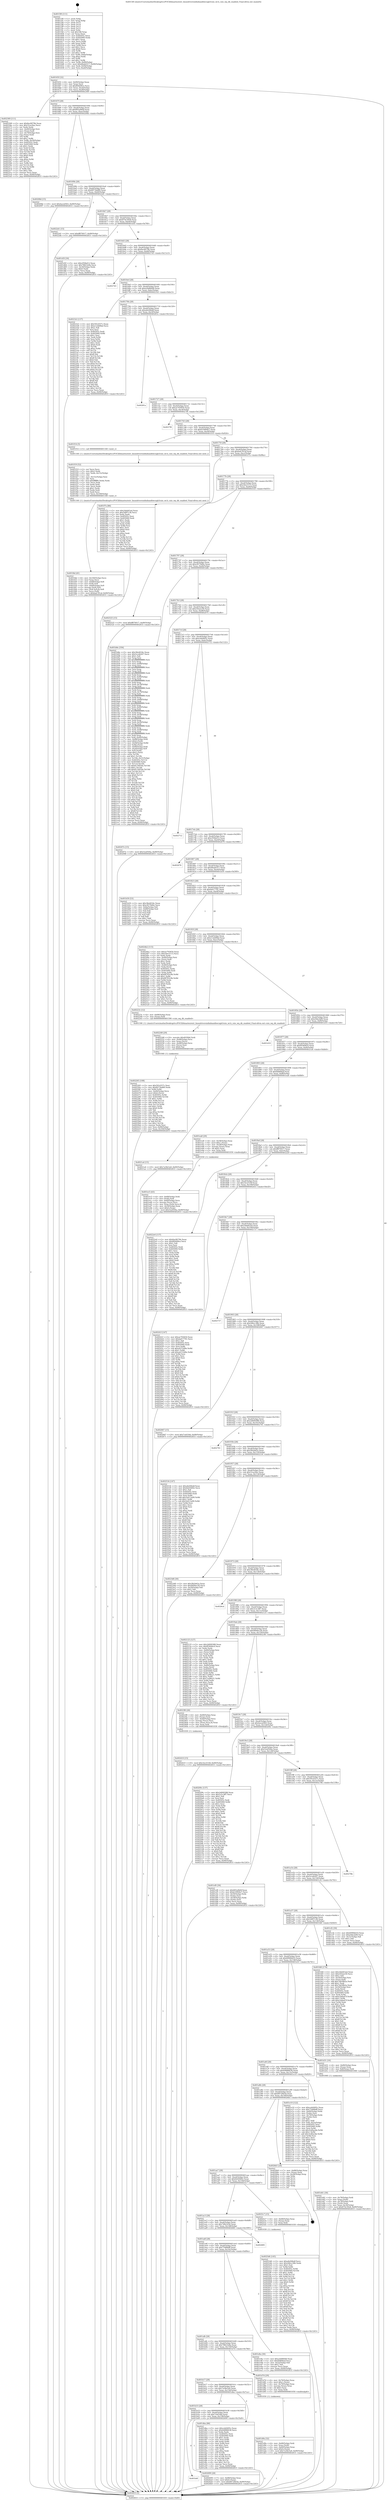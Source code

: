 digraph "0x4015f0" {
  label = "0x4015f0 (/mnt/c/Users/mathe/Desktop/tcc/POCII/binaries/extr_linuxdriversinfinibandhwcxgb3cxio_wr.h_cxio_wq_db_enabled_Final-ollvm.out::main(0))"
  labelloc = "t"
  node[shape=record]

  Entry [label="",width=0.3,height=0.3,shape=circle,fillcolor=black,style=filled]
  "0x40165f" [label="{
     0x40165f [32]\l
     | [instrs]\l
     &nbsp;&nbsp;0x40165f \<+6\>: mov -0x90(%rbp),%eax\l
     &nbsp;&nbsp;0x401665 \<+2\>: mov %eax,%ecx\l
     &nbsp;&nbsp;0x401667 \<+6\>: sub $0x80449fce,%ecx\l
     &nbsp;&nbsp;0x40166d \<+6\>: mov %eax,-0xa4(%rbp)\l
     &nbsp;&nbsp;0x401673 \<+6\>: mov %ecx,-0xa8(%rbp)\l
     &nbsp;&nbsp;0x401679 \<+6\>: je 0000000000402369 \<main+0xd79\>\l
  }"]
  "0x402369" [label="{
     0x402369 [111]\l
     | [instrs]\l
     &nbsp;&nbsp;0x402369 \<+5\>: mov $0x8ac8079b,%eax\l
     &nbsp;&nbsp;0x40236e \<+5\>: mov $0x31ea3fac,%ecx\l
     &nbsp;&nbsp;0x402373 \<+2\>: xor %edx,%edx\l
     &nbsp;&nbsp;0x402375 \<+4\>: mov -0x40(%rbp),%rsi\l
     &nbsp;&nbsp;0x402379 \<+2\>: mov (%rsi),%edi\l
     &nbsp;&nbsp;0x40237b \<+4\>: mov -0x70(%rbp),%rsi\l
     &nbsp;&nbsp;0x40237f \<+2\>: cmp (%rsi),%edi\l
     &nbsp;&nbsp;0x402381 \<+4\>: setl %r8b\l
     &nbsp;&nbsp;0x402385 \<+4\>: and $0x1,%r8b\l
     &nbsp;&nbsp;0x402389 \<+4\>: mov %r8b,-0x29(%rbp)\l
     &nbsp;&nbsp;0x40238d \<+7\>: mov 0x40505c,%edi\l
     &nbsp;&nbsp;0x402394 \<+8\>: mov 0x405060,%r9d\l
     &nbsp;&nbsp;0x40239c \<+3\>: sub $0x1,%edx\l
     &nbsp;&nbsp;0x40239f \<+3\>: mov %edi,%r10d\l
     &nbsp;&nbsp;0x4023a2 \<+3\>: add %edx,%r10d\l
     &nbsp;&nbsp;0x4023a5 \<+4\>: imul %r10d,%edi\l
     &nbsp;&nbsp;0x4023a9 \<+3\>: and $0x1,%edi\l
     &nbsp;&nbsp;0x4023ac \<+3\>: cmp $0x0,%edi\l
     &nbsp;&nbsp;0x4023af \<+4\>: sete %r8b\l
     &nbsp;&nbsp;0x4023b3 \<+4\>: cmp $0xa,%r9d\l
     &nbsp;&nbsp;0x4023b7 \<+4\>: setl %r11b\l
     &nbsp;&nbsp;0x4023bb \<+3\>: mov %r8b,%bl\l
     &nbsp;&nbsp;0x4023be \<+3\>: and %r11b,%bl\l
     &nbsp;&nbsp;0x4023c1 \<+3\>: xor %r11b,%r8b\l
     &nbsp;&nbsp;0x4023c4 \<+3\>: or %r8b,%bl\l
     &nbsp;&nbsp;0x4023c7 \<+3\>: test $0x1,%bl\l
     &nbsp;&nbsp;0x4023ca \<+3\>: cmovne %ecx,%eax\l
     &nbsp;&nbsp;0x4023cd \<+6\>: mov %eax,-0x90(%rbp)\l
     &nbsp;&nbsp;0x4023d3 \<+5\>: jmp 0000000000402833 \<main+0x1243\>\l
  }"]
  "0x40167f" [label="{
     0x40167f [28]\l
     | [instrs]\l
     &nbsp;&nbsp;0x40167f \<+5\>: jmp 0000000000401684 \<main+0x94\>\l
     &nbsp;&nbsp;0x401684 \<+6\>: mov -0xa4(%rbp),%eax\l
     &nbsp;&nbsp;0x40168a \<+5\>: sub $0x805a9b0f,%eax\l
     &nbsp;&nbsp;0x40168f \<+6\>: mov %eax,-0xac(%rbp)\l
     &nbsp;&nbsp;0x401695 \<+6\>: je 000000000040208d \<main+0xa9d\>\l
  }"]
  Exit [label="",width=0.3,height=0.3,shape=circle,fillcolor=black,style=filled,peripheries=2]
  "0x40208d" [label="{
     0x40208d [15]\l
     | [instrs]\l
     &nbsp;&nbsp;0x40208d \<+10\>: movl $0x4aced563,-0x90(%rbp)\l
     &nbsp;&nbsp;0x402097 \<+5\>: jmp 0000000000402833 \<main+0x1243\>\l
  }"]
  "0x40169b" [label="{
     0x40169b [28]\l
     | [instrs]\l
     &nbsp;&nbsp;0x40169b \<+5\>: jmp 00000000004016a0 \<main+0xb0\>\l
     &nbsp;&nbsp;0x4016a0 \<+6\>: mov -0xa4(%rbp),%eax\l
     &nbsp;&nbsp;0x4016a6 \<+5\>: sub $0x8073bd89,%eax\l
     &nbsp;&nbsp;0x4016ab \<+6\>: mov %eax,-0xb0(%rbp)\l
     &nbsp;&nbsp;0x4016b1 \<+6\>: je 00000000004022d1 \<main+0xce1\>\l
  }"]
  "0x401b4f" [label="{
     0x401b4f\l
  }", style=dashed]
  "0x4022d1" [label="{
     0x4022d1 [15]\l
     | [instrs]\l
     &nbsp;&nbsp;0x4022d1 \<+10\>: movl $0xff870017,-0x90(%rbp)\l
     &nbsp;&nbsp;0x4022db \<+5\>: jmp 0000000000402833 \<main+0x1243\>\l
  }"]
  "0x4016b7" [label="{
     0x4016b7 [28]\l
     | [instrs]\l
     &nbsp;&nbsp;0x4016b7 \<+5\>: jmp 00000000004016bc \<main+0xcc\>\l
     &nbsp;&nbsp;0x4016bc \<+6\>: mov -0xa4(%rbp),%eax\l
     &nbsp;&nbsp;0x4016c2 \<+5\>: sub $0x874c50e8,%eax\l
     &nbsp;&nbsp;0x4016c7 \<+6\>: mov %eax,-0xb4(%rbp)\l
     &nbsp;&nbsp;0x4016cd \<+6\>: je 0000000000401d5f \<main+0x76f\>\l
  }"]
  "0x402699" [label="{
     0x402699 [28]\l
     | [instrs]\l
     &nbsp;&nbsp;0x402699 \<+7\>: mov -0x88(%rbp),%rax\l
     &nbsp;&nbsp;0x4026a0 \<+6\>: movl $0x0,(%rax)\l
     &nbsp;&nbsp;0x4026a6 \<+10\>: movl $0x68728d3d,-0x90(%rbp)\l
     &nbsp;&nbsp;0x4026b0 \<+5\>: jmp 0000000000402833 \<main+0x1243\>\l
  }"]
  "0x401d5f" [label="{
     0x401d5f [30]\l
     | [instrs]\l
     &nbsp;&nbsp;0x401d5f \<+5\>: mov $0xcf50bd12,%eax\l
     &nbsp;&nbsp;0x401d64 \<+5\>: mov $0x78823e8a,%ecx\l
     &nbsp;&nbsp;0x401d69 \<+3\>: mov -0x30(%rbp),%edx\l
     &nbsp;&nbsp;0x401d6c \<+3\>: cmp $0x0,%edx\l
     &nbsp;&nbsp;0x401d6f \<+3\>: cmove %ecx,%eax\l
     &nbsp;&nbsp;0x401d72 \<+6\>: mov %eax,-0x90(%rbp)\l
     &nbsp;&nbsp;0x401d78 \<+5\>: jmp 0000000000402833 \<main+0x1243\>\l
  }"]
  "0x4016d3" [label="{
     0x4016d3 [28]\l
     | [instrs]\l
     &nbsp;&nbsp;0x4016d3 \<+5\>: jmp 00000000004016d8 \<main+0xe8\>\l
     &nbsp;&nbsp;0x4016d8 \<+6\>: mov -0xa4(%rbp),%eax\l
     &nbsp;&nbsp;0x4016de \<+5\>: sub $0x8ac8079b,%eax\l
     &nbsp;&nbsp;0x4016e3 \<+6\>: mov %eax,-0xb8(%rbp)\l
     &nbsp;&nbsp;0x4016e9 \<+6\>: je 00000000004027d3 \<main+0x11e3\>\l
  }"]
  "0x4025d6" [label="{
     0x4025d6 [145]\l
     | [instrs]\l
     &nbsp;&nbsp;0x4025d6 \<+5\>: mov $0xa6e94bdf,%ecx\l
     &nbsp;&nbsp;0x4025db \<+5\>: mov $0x266cc38b,%edx\l
     &nbsp;&nbsp;0x4025e0 \<+3\>: mov $0x1,%sil\l
     &nbsp;&nbsp;0x4025e3 \<+3\>: xor %r8d,%r8d\l
     &nbsp;&nbsp;0x4025e6 \<+8\>: mov 0x40505c,%r9d\l
     &nbsp;&nbsp;0x4025ee \<+8\>: mov 0x405060,%r10d\l
     &nbsp;&nbsp;0x4025f6 \<+4\>: sub $0x1,%r8d\l
     &nbsp;&nbsp;0x4025fa \<+3\>: mov %r9d,%r11d\l
     &nbsp;&nbsp;0x4025fd \<+3\>: add %r8d,%r11d\l
     &nbsp;&nbsp;0x402600 \<+4\>: imul %r11d,%r9d\l
     &nbsp;&nbsp;0x402604 \<+4\>: and $0x1,%r9d\l
     &nbsp;&nbsp;0x402608 \<+4\>: cmp $0x0,%r9d\l
     &nbsp;&nbsp;0x40260c \<+3\>: sete %bl\l
     &nbsp;&nbsp;0x40260f \<+4\>: cmp $0xa,%r10d\l
     &nbsp;&nbsp;0x402613 \<+4\>: setl %r14b\l
     &nbsp;&nbsp;0x402617 \<+3\>: mov %bl,%r15b\l
     &nbsp;&nbsp;0x40261a \<+4\>: xor $0xff,%r15b\l
     &nbsp;&nbsp;0x40261e \<+3\>: mov %r14b,%r12b\l
     &nbsp;&nbsp;0x402621 \<+4\>: xor $0xff,%r12b\l
     &nbsp;&nbsp;0x402625 \<+4\>: xor $0x1,%sil\l
     &nbsp;&nbsp;0x402629 \<+3\>: mov %r15b,%r13b\l
     &nbsp;&nbsp;0x40262c \<+4\>: and $0xff,%r13b\l
     &nbsp;&nbsp;0x402630 \<+3\>: and %sil,%bl\l
     &nbsp;&nbsp;0x402633 \<+3\>: mov %r12b,%al\l
     &nbsp;&nbsp;0x402636 \<+2\>: and $0xff,%al\l
     &nbsp;&nbsp;0x402638 \<+3\>: and %sil,%r14b\l
     &nbsp;&nbsp;0x40263b \<+3\>: or %bl,%r13b\l
     &nbsp;&nbsp;0x40263e \<+3\>: or %r14b,%al\l
     &nbsp;&nbsp;0x402641 \<+3\>: xor %al,%r13b\l
     &nbsp;&nbsp;0x402644 \<+3\>: or %r12b,%r15b\l
     &nbsp;&nbsp;0x402647 \<+4\>: xor $0xff,%r15b\l
     &nbsp;&nbsp;0x40264b \<+4\>: or $0x1,%sil\l
     &nbsp;&nbsp;0x40264f \<+3\>: and %sil,%r15b\l
     &nbsp;&nbsp;0x402652 \<+3\>: or %r15b,%r13b\l
     &nbsp;&nbsp;0x402655 \<+4\>: test $0x1,%r13b\l
     &nbsp;&nbsp;0x402659 \<+3\>: cmovne %edx,%ecx\l
     &nbsp;&nbsp;0x40265c \<+6\>: mov %ecx,-0x90(%rbp)\l
     &nbsp;&nbsp;0x402662 \<+5\>: jmp 0000000000402833 \<main+0x1243\>\l
  }"]
  "0x4027d3" [label="{
     0x4027d3\l
  }", style=dashed]
  "0x4016ef" [label="{
     0x4016ef [28]\l
     | [instrs]\l
     &nbsp;&nbsp;0x4016ef \<+5\>: jmp 00000000004016f4 \<main+0x104\>\l
     &nbsp;&nbsp;0x4016f4 \<+6\>: mov -0xa4(%rbp),%eax\l
     &nbsp;&nbsp;0x4016fa \<+5\>: sub $0xa2b88448,%eax\l
     &nbsp;&nbsp;0x4016ff \<+6\>: mov %eax,-0xbc(%rbp)\l
     &nbsp;&nbsp;0x401705 \<+6\>: je 00000000004021b3 \<main+0xbc3\>\l
  }"]
  "0x402410" [label="{
     0x402410 [15]\l
     | [instrs]\l
     &nbsp;&nbsp;0x402410 \<+10\>: movl $0x1bc2516f,-0x90(%rbp)\l
     &nbsp;&nbsp;0x40241a \<+5\>: jmp 0000000000402833 \<main+0x1243\>\l
  }"]
  "0x4021b3" [label="{
     0x4021b3 [137]\l
     | [instrs]\l
     &nbsp;&nbsp;0x4021b3 \<+5\>: mov $0x591d357c,%eax\l
     &nbsp;&nbsp;0x4021b8 \<+5\>: mov $0xe12d49bd,%ecx\l
     &nbsp;&nbsp;0x4021bd \<+2\>: mov $0x1,%dl\l
     &nbsp;&nbsp;0x4021bf \<+2\>: xor %esi,%esi\l
     &nbsp;&nbsp;0x4021c1 \<+7\>: mov 0x40505c,%edi\l
     &nbsp;&nbsp;0x4021c8 \<+8\>: mov 0x405060,%r8d\l
     &nbsp;&nbsp;0x4021d0 \<+3\>: sub $0x1,%esi\l
     &nbsp;&nbsp;0x4021d3 \<+3\>: mov %edi,%r9d\l
     &nbsp;&nbsp;0x4021d6 \<+3\>: add %esi,%r9d\l
     &nbsp;&nbsp;0x4021d9 \<+4\>: imul %r9d,%edi\l
     &nbsp;&nbsp;0x4021dd \<+3\>: and $0x1,%edi\l
     &nbsp;&nbsp;0x4021e0 \<+3\>: cmp $0x0,%edi\l
     &nbsp;&nbsp;0x4021e3 \<+4\>: sete %r10b\l
     &nbsp;&nbsp;0x4021e7 \<+4\>: cmp $0xa,%r8d\l
     &nbsp;&nbsp;0x4021eb \<+4\>: setl %r11b\l
     &nbsp;&nbsp;0x4021ef \<+3\>: mov %r10b,%bl\l
     &nbsp;&nbsp;0x4021f2 \<+3\>: xor $0xff,%bl\l
     &nbsp;&nbsp;0x4021f5 \<+3\>: mov %r11b,%r14b\l
     &nbsp;&nbsp;0x4021f8 \<+4\>: xor $0xff,%r14b\l
     &nbsp;&nbsp;0x4021fc \<+3\>: xor $0x0,%dl\l
     &nbsp;&nbsp;0x4021ff \<+3\>: mov %bl,%r15b\l
     &nbsp;&nbsp;0x402202 \<+4\>: and $0x0,%r15b\l
     &nbsp;&nbsp;0x402206 \<+3\>: and %dl,%r10b\l
     &nbsp;&nbsp;0x402209 \<+3\>: mov %r14b,%r12b\l
     &nbsp;&nbsp;0x40220c \<+4\>: and $0x0,%r12b\l
     &nbsp;&nbsp;0x402210 \<+3\>: and %dl,%r11b\l
     &nbsp;&nbsp;0x402213 \<+3\>: or %r10b,%r15b\l
     &nbsp;&nbsp;0x402216 \<+3\>: or %r11b,%r12b\l
     &nbsp;&nbsp;0x402219 \<+3\>: xor %r12b,%r15b\l
     &nbsp;&nbsp;0x40221c \<+3\>: or %r14b,%bl\l
     &nbsp;&nbsp;0x40221f \<+3\>: xor $0xff,%bl\l
     &nbsp;&nbsp;0x402222 \<+3\>: or $0x0,%dl\l
     &nbsp;&nbsp;0x402225 \<+2\>: and %dl,%bl\l
     &nbsp;&nbsp;0x402227 \<+3\>: or %bl,%r15b\l
     &nbsp;&nbsp;0x40222a \<+4\>: test $0x1,%r15b\l
     &nbsp;&nbsp;0x40222e \<+3\>: cmovne %ecx,%eax\l
     &nbsp;&nbsp;0x402231 \<+6\>: mov %eax,-0x90(%rbp)\l
     &nbsp;&nbsp;0x402237 \<+5\>: jmp 0000000000402833 \<main+0x1243\>\l
  }"]
  "0x40170b" [label="{
     0x40170b [28]\l
     | [instrs]\l
     &nbsp;&nbsp;0x40170b \<+5\>: jmp 0000000000401710 \<main+0x120\>\l
     &nbsp;&nbsp;0x401710 \<+6\>: mov -0xa4(%rbp),%eax\l
     &nbsp;&nbsp;0x401716 \<+5\>: sub $0xa6e94bdf,%eax\l
     &nbsp;&nbsp;0x40171b \<+6\>: mov %eax,-0xc0(%rbp)\l
     &nbsp;&nbsp;0x401721 \<+6\>: je 000000000040281a \<main+0x122a\>\l
  }"]
  "0x402265" [label="{
     0x402265 [108]\l
     | [instrs]\l
     &nbsp;&nbsp;0x402265 \<+5\>: mov $0x591d357c,%esi\l
     &nbsp;&nbsp;0x40226a \<+5\>: mov $0x8073bd89,%edx\l
     &nbsp;&nbsp;0x40226f \<+3\>: xor %r8d,%r8d\l
     &nbsp;&nbsp;0x402272 \<+4\>: mov -0x40(%rbp),%rcx\l
     &nbsp;&nbsp;0x402276 \<+6\>: movl $0x0,(%rcx)\l
     &nbsp;&nbsp;0x40227c \<+8\>: mov 0x40505c,%r9d\l
     &nbsp;&nbsp;0x402284 \<+8\>: mov 0x405060,%r10d\l
     &nbsp;&nbsp;0x40228c \<+4\>: sub $0x1,%r8d\l
     &nbsp;&nbsp;0x402290 \<+3\>: mov %r9d,%r11d\l
     &nbsp;&nbsp;0x402293 \<+3\>: add %r8d,%r11d\l
     &nbsp;&nbsp;0x402296 \<+4\>: imul %r11d,%r9d\l
     &nbsp;&nbsp;0x40229a \<+4\>: and $0x1,%r9d\l
     &nbsp;&nbsp;0x40229e \<+4\>: cmp $0x0,%r9d\l
     &nbsp;&nbsp;0x4022a2 \<+3\>: sete %bl\l
     &nbsp;&nbsp;0x4022a5 \<+4\>: cmp $0xa,%r10d\l
     &nbsp;&nbsp;0x4022a9 \<+4\>: setl %r14b\l
     &nbsp;&nbsp;0x4022ad \<+3\>: mov %bl,%r15b\l
     &nbsp;&nbsp;0x4022b0 \<+3\>: and %r14b,%r15b\l
     &nbsp;&nbsp;0x4022b3 \<+3\>: xor %r14b,%bl\l
     &nbsp;&nbsp;0x4022b6 \<+3\>: or %bl,%r15b\l
     &nbsp;&nbsp;0x4022b9 \<+4\>: test $0x1,%r15b\l
     &nbsp;&nbsp;0x4022bd \<+3\>: cmovne %edx,%esi\l
     &nbsp;&nbsp;0x4022c0 \<+6\>: mov %esi,-0x90(%rbp)\l
     &nbsp;&nbsp;0x4022c6 \<+6\>: mov %eax,-0x164(%rbp)\l
     &nbsp;&nbsp;0x4022cc \<+5\>: jmp 0000000000402833 \<main+0x1243\>\l
  }"]
  "0x40281a" [label="{
     0x40281a\l
  }", style=dashed]
  "0x401727" [label="{
     0x401727 [28]\l
     | [instrs]\l
     &nbsp;&nbsp;0x401727 \<+5\>: jmp 000000000040172c \<main+0x13c\>\l
     &nbsp;&nbsp;0x40172c \<+6\>: mov -0xa4(%rbp),%eax\l
     &nbsp;&nbsp;0x401732 \<+5\>: sub $0xae793650,%eax\l
     &nbsp;&nbsp;0x401737 \<+6\>: mov %eax,-0xc4(%rbp)\l
     &nbsp;&nbsp;0x40173d \<+6\>: je 00000000004027f8 \<main+0x1208\>\l
  }"]
  "0x402248" [label="{
     0x402248 [29]\l
     | [instrs]\l
     &nbsp;&nbsp;0x402248 \<+10\>: movabs $0x4030b6,%rdi\l
     &nbsp;&nbsp;0x402252 \<+4\>: mov -0x48(%rbp),%rcx\l
     &nbsp;&nbsp;0x402256 \<+2\>: mov %eax,(%rcx)\l
     &nbsp;&nbsp;0x402258 \<+4\>: mov -0x48(%rbp),%rcx\l
     &nbsp;&nbsp;0x40225c \<+2\>: mov (%rcx),%esi\l
     &nbsp;&nbsp;0x40225e \<+2\>: mov $0x0,%al\l
     &nbsp;&nbsp;0x402260 \<+5\>: call 0000000000401040 \<printf@plt\>\l
     | [calls]\l
     &nbsp;&nbsp;0x401040 \{1\} (unknown)\l
  }"]
  "0x4027f8" [label="{
     0x4027f8\l
  }", style=dashed]
  "0x401743" [label="{
     0x401743 [28]\l
     | [instrs]\l
     &nbsp;&nbsp;0x401743 \<+5\>: jmp 0000000000401748 \<main+0x158\>\l
     &nbsp;&nbsp;0x401748 \<+6\>: mov -0xa4(%rbp),%eax\l
     &nbsp;&nbsp;0x40174e \<+5\>: sub $0xb10904e7,%eax\l
     &nbsp;&nbsp;0x401753 \<+6\>: mov %eax,-0xc8(%rbp)\l
     &nbsp;&nbsp;0x401759 \<+6\>: je 0000000000401f14 \<main+0x924\>\l
  }"]
  "0x401f4d" [label="{
     0x401f4d [45]\l
     | [instrs]\l
     &nbsp;&nbsp;0x401f4d \<+6\>: mov -0x160(%rbp),%ecx\l
     &nbsp;&nbsp;0x401f53 \<+3\>: imul %eax,%ecx\l
     &nbsp;&nbsp;0x401f56 \<+4\>: mov -0x68(%rbp),%r8\l
     &nbsp;&nbsp;0x401f5a \<+3\>: mov (%r8),%r8\l
     &nbsp;&nbsp;0x401f5d \<+4\>: mov -0x60(%rbp),%r9\l
     &nbsp;&nbsp;0x401f61 \<+3\>: movslq (%r9),%r9\l
     &nbsp;&nbsp;0x401f64 \<+4\>: mov (%r8,%r9,8),%r8\l
     &nbsp;&nbsp;0x401f68 \<+3\>: mov %ecx,(%r8)\l
     &nbsp;&nbsp;0x401f6b \<+10\>: movl $0xbab781af,-0x90(%rbp)\l
     &nbsp;&nbsp;0x401f75 \<+5\>: jmp 0000000000402833 \<main+0x1243\>\l
  }"]
  "0x401f14" [label="{
     0x401f14 [5]\l
     | [instrs]\l
     &nbsp;&nbsp;0x401f14 \<+5\>: call 0000000000401160 \<next_i\>\l
     | [calls]\l
     &nbsp;&nbsp;0x401160 \{1\} (/mnt/c/Users/mathe/Desktop/tcc/POCII/binaries/extr_linuxdriversinfinibandhwcxgb3cxio_wr.h_cxio_wq_db_enabled_Final-ollvm.out::next_i)\l
  }"]
  "0x40175f" [label="{
     0x40175f [28]\l
     | [instrs]\l
     &nbsp;&nbsp;0x40175f \<+5\>: jmp 0000000000401764 \<main+0x174\>\l
     &nbsp;&nbsp;0x401764 \<+6\>: mov -0xa4(%rbp),%eax\l
     &nbsp;&nbsp;0x40176a \<+5\>: sub $0xbab781af,%eax\l
     &nbsp;&nbsp;0x40176f \<+6\>: mov %eax,-0xcc(%rbp)\l
     &nbsp;&nbsp;0x401775 \<+6\>: je 0000000000401f7a \<main+0x98a\>\l
  }"]
  "0x401f19" [label="{
     0x401f19 [52]\l
     | [instrs]\l
     &nbsp;&nbsp;0x401f19 \<+2\>: xor %ecx,%ecx\l
     &nbsp;&nbsp;0x401f1b \<+5\>: mov $0x2,%edx\l
     &nbsp;&nbsp;0x401f20 \<+6\>: mov %edx,-0x15c(%rbp)\l
     &nbsp;&nbsp;0x401f26 \<+1\>: cltd\l
     &nbsp;&nbsp;0x401f27 \<+6\>: mov -0x15c(%rbp),%esi\l
     &nbsp;&nbsp;0x401f2d \<+2\>: idiv %esi\l
     &nbsp;&nbsp;0x401f2f \<+6\>: imul $0xfffffffe,%edx,%edx\l
     &nbsp;&nbsp;0x401f35 \<+2\>: mov %ecx,%edi\l
     &nbsp;&nbsp;0x401f37 \<+2\>: sub %edx,%edi\l
     &nbsp;&nbsp;0x401f39 \<+2\>: mov %ecx,%edx\l
     &nbsp;&nbsp;0x401f3b \<+3\>: sub $0x1,%edx\l
     &nbsp;&nbsp;0x401f3e \<+2\>: add %edx,%edi\l
     &nbsp;&nbsp;0x401f40 \<+2\>: sub %edi,%ecx\l
     &nbsp;&nbsp;0x401f42 \<+6\>: mov %ecx,-0x160(%rbp)\l
     &nbsp;&nbsp;0x401f48 \<+5\>: call 0000000000401160 \<next_i\>\l
     | [calls]\l
     &nbsp;&nbsp;0x401160 \{1\} (/mnt/c/Users/mathe/Desktop/tcc/POCII/binaries/extr_linuxdriversinfinibandhwcxgb3cxio_wr.h_cxio_wq_db_enabled_Final-ollvm.out::next_i)\l
  }"]
  "0x401f7a" [label="{
     0x401f7a [86]\l
     | [instrs]\l
     &nbsp;&nbsp;0x401f7a \<+5\>: mov $0x24dd43a4,%eax\l
     &nbsp;&nbsp;0x401f7f \<+5\>: mov $0x5df97c36,%ecx\l
     &nbsp;&nbsp;0x401f84 \<+2\>: xor %edx,%edx\l
     &nbsp;&nbsp;0x401f86 \<+7\>: mov 0x40505c,%esi\l
     &nbsp;&nbsp;0x401f8d \<+7\>: mov 0x405060,%edi\l
     &nbsp;&nbsp;0x401f94 \<+3\>: sub $0x1,%edx\l
     &nbsp;&nbsp;0x401f97 \<+3\>: mov %esi,%r8d\l
     &nbsp;&nbsp;0x401f9a \<+3\>: add %edx,%r8d\l
     &nbsp;&nbsp;0x401f9d \<+4\>: imul %r8d,%esi\l
     &nbsp;&nbsp;0x401fa1 \<+3\>: and $0x1,%esi\l
     &nbsp;&nbsp;0x401fa4 \<+3\>: cmp $0x0,%esi\l
     &nbsp;&nbsp;0x401fa7 \<+4\>: sete %r9b\l
     &nbsp;&nbsp;0x401fab \<+3\>: cmp $0xa,%edi\l
     &nbsp;&nbsp;0x401fae \<+4\>: setl %r10b\l
     &nbsp;&nbsp;0x401fb2 \<+3\>: mov %r9b,%r11b\l
     &nbsp;&nbsp;0x401fb5 \<+3\>: and %r10b,%r11b\l
     &nbsp;&nbsp;0x401fb8 \<+3\>: xor %r10b,%r9b\l
     &nbsp;&nbsp;0x401fbb \<+3\>: or %r9b,%r11b\l
     &nbsp;&nbsp;0x401fbe \<+4\>: test $0x1,%r11b\l
     &nbsp;&nbsp;0x401fc2 \<+3\>: cmovne %ecx,%eax\l
     &nbsp;&nbsp;0x401fc5 \<+6\>: mov %eax,-0x90(%rbp)\l
     &nbsp;&nbsp;0x401fcb \<+5\>: jmp 0000000000402833 \<main+0x1243\>\l
  }"]
  "0x40177b" [label="{
     0x40177b [28]\l
     | [instrs]\l
     &nbsp;&nbsp;0x40177b \<+5\>: jmp 0000000000401780 \<main+0x190\>\l
     &nbsp;&nbsp;0x401780 \<+6\>: mov -0xa4(%rbp),%eax\l
     &nbsp;&nbsp;0x401786 \<+5\>: sub $0xc6ee3115,%eax\l
     &nbsp;&nbsp;0x40178b \<+6\>: mov %eax,-0xd0(%rbp)\l
     &nbsp;&nbsp;0x401791 \<+6\>: je 0000000000402525 \<main+0xf35\>\l
  }"]
  "0x401ec5" [label="{
     0x401ec5 [43]\l
     | [instrs]\l
     &nbsp;&nbsp;0x401ec5 \<+4\>: mov -0x68(%rbp),%rdi\l
     &nbsp;&nbsp;0x401ec9 \<+3\>: mov (%rdi),%rdi\l
     &nbsp;&nbsp;0x401ecc \<+4\>: mov -0x60(%rbp),%rcx\l
     &nbsp;&nbsp;0x401ed0 \<+3\>: movslq (%rcx),%rcx\l
     &nbsp;&nbsp;0x401ed3 \<+4\>: mov %rax,(%rdi,%rcx,8)\l
     &nbsp;&nbsp;0x401ed7 \<+4\>: mov -0x50(%rbp),%rax\l
     &nbsp;&nbsp;0x401edb \<+6\>: movl $0x0,(%rax)\l
     &nbsp;&nbsp;0x401ee1 \<+10\>: movl $0x52af504a,-0x90(%rbp)\l
     &nbsp;&nbsp;0x401eeb \<+5\>: jmp 0000000000402833 \<main+0x1243\>\l
  }"]
  "0x402525" [label="{
     0x402525 [15]\l
     | [instrs]\l
     &nbsp;&nbsp;0x402525 \<+10\>: movl $0xff870017,-0x90(%rbp)\l
     &nbsp;&nbsp;0x40252f \<+5\>: jmp 0000000000402833 \<main+0x1243\>\l
  }"]
  "0x401797" [label="{
     0x401797 [28]\l
     | [instrs]\l
     &nbsp;&nbsp;0x401797 \<+5\>: jmp 000000000040179c \<main+0x1ac\>\l
     &nbsp;&nbsp;0x40179c \<+6\>: mov -0xa4(%rbp),%eax\l
     &nbsp;&nbsp;0x4017a2 \<+5\>: sub $0xc8579d0e,%eax\l
     &nbsp;&nbsp;0x4017a7 \<+6\>: mov %eax,-0xd4(%rbp)\l
     &nbsp;&nbsp;0x4017ad \<+6\>: je 0000000000401b8e \<main+0x59e\>\l
  }"]
  "0x401b33" [label="{
     0x401b33 [28]\l
     | [instrs]\l
     &nbsp;&nbsp;0x401b33 \<+5\>: jmp 0000000000401b38 \<main+0x548\>\l
     &nbsp;&nbsp;0x401b38 \<+6\>: mov -0xa4(%rbp),%eax\l
     &nbsp;&nbsp;0x401b3e \<+5\>: sub $0x7cbf1f4d,%eax\l
     &nbsp;&nbsp;0x401b43 \<+6\>: mov %eax,-0x158(%rbp)\l
     &nbsp;&nbsp;0x401b49 \<+6\>: je 0000000000402699 \<main+0x10a9\>\l
  }"]
  "0x401b8e" [label="{
     0x401b8e [356]\l
     | [instrs]\l
     &nbsp;&nbsp;0x401b8e \<+5\>: mov $0x38e4034c,%eax\l
     &nbsp;&nbsp;0x401b93 \<+5\>: mov $0x5ccd4267,%ecx\l
     &nbsp;&nbsp;0x401b98 \<+2\>: mov $0x1,%dl\l
     &nbsp;&nbsp;0x401b9a \<+3\>: mov %rsp,%rsi\l
     &nbsp;&nbsp;0x401b9d \<+4\>: add $0xfffffffffffffff0,%rsi\l
     &nbsp;&nbsp;0x401ba1 \<+3\>: mov %rsi,%rsp\l
     &nbsp;&nbsp;0x401ba4 \<+7\>: mov %rsi,-0x88(%rbp)\l
     &nbsp;&nbsp;0x401bab \<+3\>: mov %rsp,%rsi\l
     &nbsp;&nbsp;0x401bae \<+4\>: add $0xfffffffffffffff0,%rsi\l
     &nbsp;&nbsp;0x401bb2 \<+3\>: mov %rsi,%rsp\l
     &nbsp;&nbsp;0x401bb5 \<+3\>: mov %rsp,%rdi\l
     &nbsp;&nbsp;0x401bb8 \<+4\>: add $0xfffffffffffffff0,%rdi\l
     &nbsp;&nbsp;0x401bbc \<+3\>: mov %rdi,%rsp\l
     &nbsp;&nbsp;0x401bbf \<+4\>: mov %rdi,-0x80(%rbp)\l
     &nbsp;&nbsp;0x401bc3 \<+3\>: mov %rsp,%rdi\l
     &nbsp;&nbsp;0x401bc6 \<+4\>: add $0xfffffffffffffff0,%rdi\l
     &nbsp;&nbsp;0x401bca \<+3\>: mov %rdi,%rsp\l
     &nbsp;&nbsp;0x401bcd \<+4\>: mov %rdi,-0x78(%rbp)\l
     &nbsp;&nbsp;0x401bd1 \<+3\>: mov %rsp,%rdi\l
     &nbsp;&nbsp;0x401bd4 \<+4\>: add $0xfffffffffffffff0,%rdi\l
     &nbsp;&nbsp;0x401bd8 \<+3\>: mov %rdi,%rsp\l
     &nbsp;&nbsp;0x401bdb \<+4\>: mov %rdi,-0x70(%rbp)\l
     &nbsp;&nbsp;0x401bdf \<+3\>: mov %rsp,%rdi\l
     &nbsp;&nbsp;0x401be2 \<+4\>: add $0xfffffffffffffff0,%rdi\l
     &nbsp;&nbsp;0x401be6 \<+3\>: mov %rdi,%rsp\l
     &nbsp;&nbsp;0x401be9 \<+4\>: mov %rdi,-0x68(%rbp)\l
     &nbsp;&nbsp;0x401bed \<+3\>: mov %rsp,%rdi\l
     &nbsp;&nbsp;0x401bf0 \<+4\>: add $0xfffffffffffffff0,%rdi\l
     &nbsp;&nbsp;0x401bf4 \<+3\>: mov %rdi,%rsp\l
     &nbsp;&nbsp;0x401bf7 \<+4\>: mov %rdi,-0x60(%rbp)\l
     &nbsp;&nbsp;0x401bfb \<+3\>: mov %rsp,%rdi\l
     &nbsp;&nbsp;0x401bfe \<+4\>: add $0xfffffffffffffff0,%rdi\l
     &nbsp;&nbsp;0x401c02 \<+3\>: mov %rdi,%rsp\l
     &nbsp;&nbsp;0x401c05 \<+4\>: mov %rdi,-0x58(%rbp)\l
     &nbsp;&nbsp;0x401c09 \<+3\>: mov %rsp,%rdi\l
     &nbsp;&nbsp;0x401c0c \<+4\>: add $0xfffffffffffffff0,%rdi\l
     &nbsp;&nbsp;0x401c10 \<+3\>: mov %rdi,%rsp\l
     &nbsp;&nbsp;0x401c13 \<+4\>: mov %rdi,-0x50(%rbp)\l
     &nbsp;&nbsp;0x401c17 \<+3\>: mov %rsp,%rdi\l
     &nbsp;&nbsp;0x401c1a \<+4\>: add $0xfffffffffffffff0,%rdi\l
     &nbsp;&nbsp;0x401c1e \<+3\>: mov %rdi,%rsp\l
     &nbsp;&nbsp;0x401c21 \<+4\>: mov %rdi,-0x48(%rbp)\l
     &nbsp;&nbsp;0x401c25 \<+3\>: mov %rsp,%rdi\l
     &nbsp;&nbsp;0x401c28 \<+4\>: add $0xfffffffffffffff0,%rdi\l
     &nbsp;&nbsp;0x401c2c \<+3\>: mov %rdi,%rsp\l
     &nbsp;&nbsp;0x401c2f \<+4\>: mov %rdi,-0x40(%rbp)\l
     &nbsp;&nbsp;0x401c33 \<+7\>: mov -0x88(%rbp),%rdi\l
     &nbsp;&nbsp;0x401c3a \<+6\>: movl $0x0,(%rdi)\l
     &nbsp;&nbsp;0x401c40 \<+7\>: mov -0x94(%rbp),%r8d\l
     &nbsp;&nbsp;0x401c47 \<+3\>: mov %r8d,(%rsi)\l
     &nbsp;&nbsp;0x401c4a \<+4\>: mov -0x80(%rbp),%rdi\l
     &nbsp;&nbsp;0x401c4e \<+7\>: mov -0xa0(%rbp),%r9\l
     &nbsp;&nbsp;0x401c55 \<+3\>: mov %r9,(%rdi)\l
     &nbsp;&nbsp;0x401c58 \<+3\>: cmpl $0x2,(%rsi)\l
     &nbsp;&nbsp;0x401c5b \<+4\>: setne %r10b\l
     &nbsp;&nbsp;0x401c5f \<+4\>: and $0x1,%r10b\l
     &nbsp;&nbsp;0x401c63 \<+4\>: mov %r10b,-0x31(%rbp)\l
     &nbsp;&nbsp;0x401c67 \<+8\>: mov 0x40505c,%r11d\l
     &nbsp;&nbsp;0x401c6f \<+7\>: mov 0x405060,%ebx\l
     &nbsp;&nbsp;0x401c76 \<+3\>: mov %r11d,%r14d\l
     &nbsp;&nbsp;0x401c79 \<+7\>: sub $0x8116054e,%r14d\l
     &nbsp;&nbsp;0x401c80 \<+4\>: sub $0x1,%r14d\l
     &nbsp;&nbsp;0x401c84 \<+7\>: add $0x8116054e,%r14d\l
     &nbsp;&nbsp;0x401c8b \<+4\>: imul %r14d,%r11d\l
     &nbsp;&nbsp;0x401c8f \<+4\>: and $0x1,%r11d\l
     &nbsp;&nbsp;0x401c93 \<+4\>: cmp $0x0,%r11d\l
     &nbsp;&nbsp;0x401c97 \<+4\>: sete %r10b\l
     &nbsp;&nbsp;0x401c9b \<+3\>: cmp $0xa,%ebx\l
     &nbsp;&nbsp;0x401c9e \<+4\>: setl %r15b\l
     &nbsp;&nbsp;0x401ca2 \<+3\>: mov %r10b,%r12b\l
     &nbsp;&nbsp;0x401ca5 \<+4\>: xor $0xff,%r12b\l
     &nbsp;&nbsp;0x401ca9 \<+3\>: mov %r15b,%r13b\l
     &nbsp;&nbsp;0x401cac \<+4\>: xor $0xff,%r13b\l
     &nbsp;&nbsp;0x401cb0 \<+3\>: xor $0x0,%dl\l
     &nbsp;&nbsp;0x401cb3 \<+3\>: mov %r12b,%sil\l
     &nbsp;&nbsp;0x401cb6 \<+4\>: and $0x0,%sil\l
     &nbsp;&nbsp;0x401cba \<+3\>: and %dl,%r10b\l
     &nbsp;&nbsp;0x401cbd \<+3\>: mov %r13b,%dil\l
     &nbsp;&nbsp;0x401cc0 \<+4\>: and $0x0,%dil\l
     &nbsp;&nbsp;0x401cc4 \<+3\>: and %dl,%r15b\l
     &nbsp;&nbsp;0x401cc7 \<+3\>: or %r10b,%sil\l
     &nbsp;&nbsp;0x401cca \<+3\>: or %r15b,%dil\l
     &nbsp;&nbsp;0x401ccd \<+3\>: xor %dil,%sil\l
     &nbsp;&nbsp;0x401cd0 \<+3\>: or %r13b,%r12b\l
     &nbsp;&nbsp;0x401cd3 \<+4\>: xor $0xff,%r12b\l
     &nbsp;&nbsp;0x401cd7 \<+3\>: or $0x0,%dl\l
     &nbsp;&nbsp;0x401cda \<+3\>: and %dl,%r12b\l
     &nbsp;&nbsp;0x401cdd \<+3\>: or %r12b,%sil\l
     &nbsp;&nbsp;0x401ce0 \<+4\>: test $0x1,%sil\l
     &nbsp;&nbsp;0x401ce4 \<+3\>: cmovne %ecx,%eax\l
     &nbsp;&nbsp;0x401ce7 \<+6\>: mov %eax,-0x90(%rbp)\l
     &nbsp;&nbsp;0x401ced \<+5\>: jmp 0000000000402833 \<main+0x1243\>\l
  }"]
  "0x4017b3" [label="{
     0x4017b3 [28]\l
     | [instrs]\l
     &nbsp;&nbsp;0x4017b3 \<+5\>: jmp 00000000004017b8 \<main+0x1c8\>\l
     &nbsp;&nbsp;0x4017b8 \<+6\>: mov -0xa4(%rbp),%eax\l
     &nbsp;&nbsp;0x4017be \<+5\>: sub $0xc93eee30,%eax\l
     &nbsp;&nbsp;0x4017c3 \<+6\>: mov %eax,-0xd8(%rbp)\l
     &nbsp;&nbsp;0x4017c9 \<+6\>: je 000000000040207e \<main+0xa8e\>\l
  }"]
  "0x401dba" [label="{
     0x401dba [86]\l
     | [instrs]\l
     &nbsp;&nbsp;0x401dba \<+5\>: mov $0xceb0495c,%eax\l
     &nbsp;&nbsp;0x401dbf \<+5\>: mov $0x64886638,%ecx\l
     &nbsp;&nbsp;0x401dc4 \<+2\>: xor %edx,%edx\l
     &nbsp;&nbsp;0x401dc6 \<+7\>: mov 0x40505c,%esi\l
     &nbsp;&nbsp;0x401dcd \<+7\>: mov 0x405060,%edi\l
     &nbsp;&nbsp;0x401dd4 \<+3\>: sub $0x1,%edx\l
     &nbsp;&nbsp;0x401dd7 \<+3\>: mov %esi,%r8d\l
     &nbsp;&nbsp;0x401dda \<+3\>: add %edx,%r8d\l
     &nbsp;&nbsp;0x401ddd \<+4\>: imul %r8d,%esi\l
     &nbsp;&nbsp;0x401de1 \<+3\>: and $0x1,%esi\l
     &nbsp;&nbsp;0x401de4 \<+3\>: cmp $0x0,%esi\l
     &nbsp;&nbsp;0x401de7 \<+4\>: sete %r9b\l
     &nbsp;&nbsp;0x401deb \<+3\>: cmp $0xa,%edi\l
     &nbsp;&nbsp;0x401dee \<+4\>: setl %r10b\l
     &nbsp;&nbsp;0x401df2 \<+3\>: mov %r9b,%r11b\l
     &nbsp;&nbsp;0x401df5 \<+3\>: and %r10b,%r11b\l
     &nbsp;&nbsp;0x401df8 \<+3\>: xor %r10b,%r9b\l
     &nbsp;&nbsp;0x401dfb \<+3\>: or %r9b,%r11b\l
     &nbsp;&nbsp;0x401dfe \<+4\>: test $0x1,%r11b\l
     &nbsp;&nbsp;0x401e02 \<+3\>: cmovne %ecx,%eax\l
     &nbsp;&nbsp;0x401e05 \<+6\>: mov %eax,-0x90(%rbp)\l
     &nbsp;&nbsp;0x401e0b \<+5\>: jmp 0000000000402833 \<main+0x1243\>\l
  }"]
  "0x40207e" [label="{
     0x40207e [15]\l
     | [instrs]\l
     &nbsp;&nbsp;0x40207e \<+10\>: movl $0x52af504a,-0x90(%rbp)\l
     &nbsp;&nbsp;0x402088 \<+5\>: jmp 0000000000402833 \<main+0x1243\>\l
  }"]
  "0x4017cf" [label="{
     0x4017cf [28]\l
     | [instrs]\l
     &nbsp;&nbsp;0x4017cf \<+5\>: jmp 00000000004017d4 \<main+0x1e4\>\l
     &nbsp;&nbsp;0x4017d4 \<+6\>: mov -0xa4(%rbp),%eax\l
     &nbsp;&nbsp;0x4017da \<+5\>: sub $0xceb0495c,%eax\l
     &nbsp;&nbsp;0x4017df \<+6\>: mov %eax,-0xdc(%rbp)\l
     &nbsp;&nbsp;0x4017e5 \<+6\>: je 0000000000402712 \<main+0x1122\>\l
  }"]
  "0x401d9a" [label="{
     0x401d9a [32]\l
     | [instrs]\l
     &nbsp;&nbsp;0x401d9a \<+4\>: mov -0x68(%rbp),%rdi\l
     &nbsp;&nbsp;0x401d9e \<+3\>: mov %rax,(%rdi)\l
     &nbsp;&nbsp;0x401da1 \<+4\>: mov -0x60(%rbp),%rax\l
     &nbsp;&nbsp;0x401da5 \<+6\>: movl $0x0,(%rax)\l
     &nbsp;&nbsp;0x401dab \<+10\>: movl $0x7a58e5a9,-0x90(%rbp)\l
     &nbsp;&nbsp;0x401db5 \<+5\>: jmp 0000000000402833 \<main+0x1243\>\l
  }"]
  "0x402712" [label="{
     0x402712\l
  }", style=dashed]
  "0x4017eb" [label="{
     0x4017eb [28]\l
     | [instrs]\l
     &nbsp;&nbsp;0x4017eb \<+5\>: jmp 00000000004017f0 \<main+0x200\>\l
     &nbsp;&nbsp;0x4017f0 \<+6\>: mov -0xa4(%rbp),%eax\l
     &nbsp;&nbsp;0x4017f6 \<+5\>: sub $0xcf50bd12,%eax\l
     &nbsp;&nbsp;0x4017fb \<+6\>: mov %eax,-0xe0(%rbp)\l
     &nbsp;&nbsp;0x401801 \<+6\>: je 0000000000402676 \<main+0x1086\>\l
  }"]
  "0x401b17" [label="{
     0x401b17 [28]\l
     | [instrs]\l
     &nbsp;&nbsp;0x401b17 \<+5\>: jmp 0000000000401b1c \<main+0x52c\>\l
     &nbsp;&nbsp;0x401b1c \<+6\>: mov -0xa4(%rbp),%eax\l
     &nbsp;&nbsp;0x401b22 \<+5\>: sub $0x7a58e5a9,%eax\l
     &nbsp;&nbsp;0x401b27 \<+6\>: mov %eax,-0x154(%rbp)\l
     &nbsp;&nbsp;0x401b2d \<+6\>: je 0000000000401dba \<main+0x7ca\>\l
  }"]
  "0x402676" [label="{
     0x402676\l
  }", style=dashed]
  "0x401807" [label="{
     0x401807 [28]\l
     | [instrs]\l
     &nbsp;&nbsp;0x401807 \<+5\>: jmp 000000000040180c \<main+0x21c\>\l
     &nbsp;&nbsp;0x40180c \<+6\>: mov -0xa4(%rbp),%eax\l
     &nbsp;&nbsp;0x401812 \<+5\>: sub $0xd6ab4317,%eax\l
     &nbsp;&nbsp;0x401817 \<+6\>: mov %eax,-0xe4(%rbp)\l
     &nbsp;&nbsp;0x40181d \<+6\>: je 0000000000401b59 \<main+0x569\>\l
  }"]
  "0x401d7d" [label="{
     0x401d7d [29]\l
     | [instrs]\l
     &nbsp;&nbsp;0x401d7d \<+4\>: mov -0x70(%rbp),%rax\l
     &nbsp;&nbsp;0x401d81 \<+6\>: movl $0x1,(%rax)\l
     &nbsp;&nbsp;0x401d87 \<+4\>: mov -0x70(%rbp),%rax\l
     &nbsp;&nbsp;0x401d8b \<+3\>: movslq (%rax),%rax\l
     &nbsp;&nbsp;0x401d8e \<+4\>: shl $0x3,%rax\l
     &nbsp;&nbsp;0x401d92 \<+3\>: mov %rax,%rdi\l
     &nbsp;&nbsp;0x401d95 \<+5\>: call 0000000000401050 \<malloc@plt\>\l
     | [calls]\l
     &nbsp;&nbsp;0x401050 \{1\} (unknown)\l
  }"]
  "0x401b59" [label="{
     0x401b59 [53]\l
     | [instrs]\l
     &nbsp;&nbsp;0x401b59 \<+5\>: mov $0x38e4034c,%eax\l
     &nbsp;&nbsp;0x401b5e \<+5\>: mov $0xc8579d0e,%ecx\l
     &nbsp;&nbsp;0x401b63 \<+6\>: mov -0x8a(%rbp),%dl\l
     &nbsp;&nbsp;0x401b69 \<+7\>: mov -0x89(%rbp),%sil\l
     &nbsp;&nbsp;0x401b70 \<+3\>: mov %dl,%dil\l
     &nbsp;&nbsp;0x401b73 \<+3\>: and %sil,%dil\l
     &nbsp;&nbsp;0x401b76 \<+3\>: xor %sil,%dl\l
     &nbsp;&nbsp;0x401b79 \<+3\>: or %dl,%dil\l
     &nbsp;&nbsp;0x401b7c \<+4\>: test $0x1,%dil\l
     &nbsp;&nbsp;0x401b80 \<+3\>: cmovne %ecx,%eax\l
     &nbsp;&nbsp;0x401b83 \<+6\>: mov %eax,-0x90(%rbp)\l
     &nbsp;&nbsp;0x401b89 \<+5\>: jmp 0000000000402833 \<main+0x1243\>\l
  }"]
  "0x401823" [label="{
     0x401823 [28]\l
     | [instrs]\l
     &nbsp;&nbsp;0x401823 \<+5\>: jmp 0000000000401828 \<main+0x238\>\l
     &nbsp;&nbsp;0x401828 \<+6\>: mov -0xa4(%rbp),%eax\l
     &nbsp;&nbsp;0x40182e \<+5\>: sub $0xdaf17791,%eax\l
     &nbsp;&nbsp;0x401833 \<+6\>: mov %eax,-0xe8(%rbp)\l
     &nbsp;&nbsp;0x401839 \<+6\>: je 00000000004024b2 \<main+0xec2\>\l
  }"]
  "0x402833" [label="{
     0x402833 [5]\l
     | [instrs]\l
     &nbsp;&nbsp;0x402833 \<+5\>: jmp 000000000040165f \<main+0x6f\>\l
  }"]
  "0x4015f0" [label="{
     0x4015f0 [111]\l
     | [instrs]\l
     &nbsp;&nbsp;0x4015f0 \<+1\>: push %rbp\l
     &nbsp;&nbsp;0x4015f1 \<+3\>: mov %rsp,%rbp\l
     &nbsp;&nbsp;0x4015f4 \<+2\>: push %r15\l
     &nbsp;&nbsp;0x4015f6 \<+2\>: push %r14\l
     &nbsp;&nbsp;0x4015f8 \<+2\>: push %r13\l
     &nbsp;&nbsp;0x4015fa \<+2\>: push %r12\l
     &nbsp;&nbsp;0x4015fc \<+1\>: push %rbx\l
     &nbsp;&nbsp;0x4015fd \<+7\>: sub $0x168,%rsp\l
     &nbsp;&nbsp;0x401604 \<+2\>: xor %eax,%eax\l
     &nbsp;&nbsp;0x401606 \<+7\>: mov 0x40505c,%ecx\l
     &nbsp;&nbsp;0x40160d \<+7\>: mov 0x405060,%edx\l
     &nbsp;&nbsp;0x401614 \<+3\>: sub $0x1,%eax\l
     &nbsp;&nbsp;0x401617 \<+3\>: mov %ecx,%r8d\l
     &nbsp;&nbsp;0x40161a \<+3\>: add %eax,%r8d\l
     &nbsp;&nbsp;0x40161d \<+4\>: imul %r8d,%ecx\l
     &nbsp;&nbsp;0x401621 \<+3\>: and $0x1,%ecx\l
     &nbsp;&nbsp;0x401624 \<+3\>: cmp $0x0,%ecx\l
     &nbsp;&nbsp;0x401627 \<+4\>: sete %r9b\l
     &nbsp;&nbsp;0x40162b \<+4\>: and $0x1,%r9b\l
     &nbsp;&nbsp;0x40162f \<+7\>: mov %r9b,-0x8a(%rbp)\l
     &nbsp;&nbsp;0x401636 \<+3\>: cmp $0xa,%edx\l
     &nbsp;&nbsp;0x401639 \<+4\>: setl %r9b\l
     &nbsp;&nbsp;0x40163d \<+4\>: and $0x1,%r9b\l
     &nbsp;&nbsp;0x401641 \<+7\>: mov %r9b,-0x89(%rbp)\l
     &nbsp;&nbsp;0x401648 \<+10\>: movl $0xd6ab4317,-0x90(%rbp)\l
     &nbsp;&nbsp;0x401652 \<+6\>: mov %edi,-0x94(%rbp)\l
     &nbsp;&nbsp;0x401658 \<+7\>: mov %rsi,-0xa0(%rbp)\l
  }"]
  "0x401afb" [label="{
     0x401afb [28]\l
     | [instrs]\l
     &nbsp;&nbsp;0x401afb \<+5\>: jmp 0000000000401b00 \<main+0x510\>\l
     &nbsp;&nbsp;0x401b00 \<+6\>: mov -0xa4(%rbp),%eax\l
     &nbsp;&nbsp;0x401b06 \<+5\>: sub $0x78823e8a,%eax\l
     &nbsp;&nbsp;0x401b0b \<+6\>: mov %eax,-0x150(%rbp)\l
     &nbsp;&nbsp;0x401b11 \<+6\>: je 0000000000401d7d \<main+0x78d\>\l
  }"]
  "0x401e8a" [label="{
     0x401e8a [30]\l
     | [instrs]\l
     &nbsp;&nbsp;0x401e8a \<+5\>: mov $0xa2b88448,%eax\l
     &nbsp;&nbsp;0x401e8f \<+5\>: mov $0xfdd84baf,%ecx\l
     &nbsp;&nbsp;0x401e94 \<+3\>: mov -0x2a(%rbp),%dl\l
     &nbsp;&nbsp;0x401e97 \<+3\>: test $0x1,%dl\l
     &nbsp;&nbsp;0x401e9a \<+3\>: cmovne %ecx,%eax\l
     &nbsp;&nbsp;0x401e9d \<+6\>: mov %eax,-0x90(%rbp)\l
     &nbsp;&nbsp;0x401ea3 \<+5\>: jmp 0000000000402833 \<main+0x1243\>\l
  }"]
  "0x4024b2" [label="{
     0x4024b2 [115]\l
     | [instrs]\l
     &nbsp;&nbsp;0x4024b2 \<+5\>: mov $0xae793650,%eax\l
     &nbsp;&nbsp;0x4024b7 \<+5\>: mov $0xc6ee3115,%ecx\l
     &nbsp;&nbsp;0x4024bc \<+2\>: xor %edx,%edx\l
     &nbsp;&nbsp;0x4024be \<+4\>: mov -0x40(%rbp),%rsi\l
     &nbsp;&nbsp;0x4024c2 \<+2\>: mov (%rsi),%edi\l
     &nbsp;&nbsp;0x4024c4 \<+3\>: sub $0x1,%edx\l
     &nbsp;&nbsp;0x4024c7 \<+2\>: sub %edx,%edi\l
     &nbsp;&nbsp;0x4024c9 \<+4\>: mov -0x40(%rbp),%rsi\l
     &nbsp;&nbsp;0x4024cd \<+2\>: mov %edi,(%rsi)\l
     &nbsp;&nbsp;0x4024cf \<+7\>: mov 0x40505c,%edx\l
     &nbsp;&nbsp;0x4024d6 \<+7\>: mov 0x405060,%edi\l
     &nbsp;&nbsp;0x4024dd \<+3\>: mov %edx,%r8d\l
     &nbsp;&nbsp;0x4024e0 \<+7\>: add $0x68783c9b,%r8d\l
     &nbsp;&nbsp;0x4024e7 \<+4\>: sub $0x1,%r8d\l
     &nbsp;&nbsp;0x4024eb \<+7\>: sub $0x68783c9b,%r8d\l
     &nbsp;&nbsp;0x4024f2 \<+4\>: imul %r8d,%edx\l
     &nbsp;&nbsp;0x4024f6 \<+3\>: and $0x1,%edx\l
     &nbsp;&nbsp;0x4024f9 \<+3\>: cmp $0x0,%edx\l
     &nbsp;&nbsp;0x4024fc \<+4\>: sete %r9b\l
     &nbsp;&nbsp;0x402500 \<+3\>: cmp $0xa,%edi\l
     &nbsp;&nbsp;0x402503 \<+4\>: setl %r10b\l
     &nbsp;&nbsp;0x402507 \<+3\>: mov %r9b,%r11b\l
     &nbsp;&nbsp;0x40250a \<+3\>: and %r10b,%r11b\l
     &nbsp;&nbsp;0x40250d \<+3\>: xor %r10b,%r9b\l
     &nbsp;&nbsp;0x402510 \<+3\>: or %r9b,%r11b\l
     &nbsp;&nbsp;0x402513 \<+4\>: test $0x1,%r11b\l
     &nbsp;&nbsp;0x402517 \<+3\>: cmovne %ecx,%eax\l
     &nbsp;&nbsp;0x40251a \<+6\>: mov %eax,-0x90(%rbp)\l
     &nbsp;&nbsp;0x402520 \<+5\>: jmp 0000000000402833 \<main+0x1243\>\l
  }"]
  "0x40183f" [label="{
     0x40183f [28]\l
     | [instrs]\l
     &nbsp;&nbsp;0x40183f \<+5\>: jmp 0000000000401844 \<main+0x254\>\l
     &nbsp;&nbsp;0x401844 \<+6\>: mov -0xa4(%rbp),%eax\l
     &nbsp;&nbsp;0x40184a \<+5\>: sub $0xe12d49bd,%eax\l
     &nbsp;&nbsp;0x40184f \<+6\>: mov %eax,-0xec(%rbp)\l
     &nbsp;&nbsp;0x401855 \<+6\>: je 000000000040223c \<main+0xc4c\>\l
  }"]
  "0x401adf" [label="{
     0x401adf [28]\l
     | [instrs]\l
     &nbsp;&nbsp;0x401adf \<+5\>: jmp 0000000000401ae4 \<main+0x4f4\>\l
     &nbsp;&nbsp;0x401ae4 \<+6\>: mov -0xa4(%rbp),%eax\l
     &nbsp;&nbsp;0x401aea \<+5\>: sub $0x75488dff,%eax\l
     &nbsp;&nbsp;0x401aef \<+6\>: mov %eax,-0x14c(%rbp)\l
     &nbsp;&nbsp;0x401af5 \<+6\>: je 0000000000401e8a \<main+0x89a\>\l
  }"]
  "0x40223c" [label="{
     0x40223c [12]\l
     | [instrs]\l
     &nbsp;&nbsp;0x40223c \<+4\>: mov -0x68(%rbp),%rax\l
     &nbsp;&nbsp;0x402240 \<+3\>: mov (%rax),%rdi\l
     &nbsp;&nbsp;0x402243 \<+5\>: call 0000000000401590 \<cxio_wq_db_enabled\>\l
     | [calls]\l
     &nbsp;&nbsp;0x401590 \{1\} (/mnt/c/Users/mathe/Desktop/tcc/POCII/binaries/extr_linuxdriversinfinibandhwcxgb3cxio_wr.h_cxio_wq_db_enabled_Final-ollvm.out::cxio_wq_db_enabled)\l
  }"]
  "0x40185b" [label="{
     0x40185b [28]\l
     | [instrs]\l
     &nbsp;&nbsp;0x40185b \<+5\>: jmp 0000000000401860 \<main+0x270\>\l
     &nbsp;&nbsp;0x401860 \<+6\>: mov -0xa4(%rbp),%eax\l
     &nbsp;&nbsp;0x401866 \<+5\>: sub $0xe9de2bf9,%eax\l
     &nbsp;&nbsp;0x40186b \<+6\>: mov %eax,-0xf0(%rbp)\l
     &nbsp;&nbsp;0x401871 \<+6\>: je 0000000000401d10 \<main+0x720\>\l
  }"]
  "0x402685" [label="{
     0x402685\l
  }", style=dashed]
  "0x401d10" [label="{
     0x401d10\l
  }", style=dashed]
  "0x401877" [label="{
     0x401877 [28]\l
     | [instrs]\l
     &nbsp;&nbsp;0x401877 \<+5\>: jmp 000000000040187c \<main+0x28c\>\l
     &nbsp;&nbsp;0x40187c \<+6\>: mov -0xa4(%rbp),%eax\l
     &nbsp;&nbsp;0x401882 \<+5\>: sub $0xf03606c0,%eax\l
     &nbsp;&nbsp;0x401887 \<+6\>: mov %eax,-0xf4(%rbp)\l
     &nbsp;&nbsp;0x40188d \<+6\>: je 00000000004021a4 \<main+0xbb4\>\l
  }"]
  "0x401ac3" [label="{
     0x401ac3 [28]\l
     | [instrs]\l
     &nbsp;&nbsp;0x401ac3 \<+5\>: jmp 0000000000401ac8 \<main+0x4d8\>\l
     &nbsp;&nbsp;0x401ac8 \<+6\>: mov -0xa4(%rbp),%eax\l
     &nbsp;&nbsp;0x401ace \<+5\>: sub $0x74fb163d,%eax\l
     &nbsp;&nbsp;0x401ad3 \<+6\>: mov %eax,-0x148(%rbp)\l
     &nbsp;&nbsp;0x401ad9 \<+6\>: je 0000000000402685 \<main+0x1095\>\l
  }"]
  "0x4021a4" [label="{
     0x4021a4 [15]\l
     | [instrs]\l
     &nbsp;&nbsp;0x4021a4 \<+10\>: movl $0x7a58e5a9,-0x90(%rbp)\l
     &nbsp;&nbsp;0x4021ae \<+5\>: jmp 0000000000402833 \<main+0x1243\>\l
  }"]
  "0x401893" [label="{
     0x401893 [28]\l
     | [instrs]\l
     &nbsp;&nbsp;0x401893 \<+5\>: jmp 0000000000401898 \<main+0x2a8\>\l
     &nbsp;&nbsp;0x401898 \<+6\>: mov -0xa4(%rbp),%eax\l
     &nbsp;&nbsp;0x40189e \<+5\>: sub $0xfdd84baf,%eax\l
     &nbsp;&nbsp;0x4018a3 \<+6\>: mov %eax,-0xf8(%rbp)\l
     &nbsp;&nbsp;0x4018a9 \<+6\>: je 0000000000401ea8 \<main+0x8b8\>\l
  }"]
  "0x4025c7" [label="{
     0x4025c7 [15]\l
     | [instrs]\l
     &nbsp;&nbsp;0x4025c7 \<+4\>: mov -0x68(%rbp),%rax\l
     &nbsp;&nbsp;0x4025cb \<+3\>: mov (%rax),%rax\l
     &nbsp;&nbsp;0x4025ce \<+3\>: mov %rax,%rdi\l
     &nbsp;&nbsp;0x4025d1 \<+5\>: call 0000000000401030 \<free@plt\>\l
     | [calls]\l
     &nbsp;&nbsp;0x401030 \{1\} (unknown)\l
  }"]
  "0x401ea8" [label="{
     0x401ea8 [29]\l
     | [instrs]\l
     &nbsp;&nbsp;0x401ea8 \<+4\>: mov -0x58(%rbp),%rax\l
     &nbsp;&nbsp;0x401eac \<+6\>: movl $0x1,(%rax)\l
     &nbsp;&nbsp;0x401eb2 \<+4\>: mov -0x58(%rbp),%rax\l
     &nbsp;&nbsp;0x401eb6 \<+3\>: movslq (%rax),%rax\l
     &nbsp;&nbsp;0x401eb9 \<+4\>: shl $0x2,%rax\l
     &nbsp;&nbsp;0x401ebd \<+3\>: mov %rax,%rdi\l
     &nbsp;&nbsp;0x401ec0 \<+5\>: call 0000000000401050 \<malloc@plt\>\l
     | [calls]\l
     &nbsp;&nbsp;0x401050 \{1\} (unknown)\l
  }"]
  "0x4018af" [label="{
     0x4018af [28]\l
     | [instrs]\l
     &nbsp;&nbsp;0x4018af \<+5\>: jmp 00000000004018b4 \<main+0x2c4\>\l
     &nbsp;&nbsp;0x4018b4 \<+6\>: mov -0xa4(%rbp),%eax\l
     &nbsp;&nbsp;0x4018ba \<+5\>: sub $0xff870017,%eax\l
     &nbsp;&nbsp;0x4018bf \<+6\>: mov %eax,-0xfc(%rbp)\l
     &nbsp;&nbsp;0x4018c5 \<+6\>: je 00000000004022e0 \<main+0xcf0\>\l
  }"]
  "0x401aa7" [label="{
     0x401aa7 [28]\l
     | [instrs]\l
     &nbsp;&nbsp;0x401aa7 \<+5\>: jmp 0000000000401aac \<main+0x4bc\>\l
     &nbsp;&nbsp;0x401aac \<+6\>: mov -0xa4(%rbp),%eax\l
     &nbsp;&nbsp;0x401ab2 \<+5\>: sub $0x6d204f42,%eax\l
     &nbsp;&nbsp;0x401ab7 \<+6\>: mov %eax,-0x144(%rbp)\l
     &nbsp;&nbsp;0x401abd \<+6\>: je 00000000004025c7 \<main+0xfd7\>\l
  }"]
  "0x4022e0" [label="{
     0x4022e0 [137]\l
     | [instrs]\l
     &nbsp;&nbsp;0x4022e0 \<+5\>: mov $0x8ac8079b,%eax\l
     &nbsp;&nbsp;0x4022e5 \<+5\>: mov $0x80449fce,%ecx\l
     &nbsp;&nbsp;0x4022ea \<+2\>: mov $0x1,%dl\l
     &nbsp;&nbsp;0x4022ec \<+2\>: xor %esi,%esi\l
     &nbsp;&nbsp;0x4022ee \<+7\>: mov 0x40505c,%edi\l
     &nbsp;&nbsp;0x4022f5 \<+8\>: mov 0x405060,%r8d\l
     &nbsp;&nbsp;0x4022fd \<+3\>: sub $0x1,%esi\l
     &nbsp;&nbsp;0x402300 \<+3\>: mov %edi,%r9d\l
     &nbsp;&nbsp;0x402303 \<+3\>: add %esi,%r9d\l
     &nbsp;&nbsp;0x402306 \<+4\>: imul %r9d,%edi\l
     &nbsp;&nbsp;0x40230a \<+3\>: and $0x1,%edi\l
     &nbsp;&nbsp;0x40230d \<+3\>: cmp $0x0,%edi\l
     &nbsp;&nbsp;0x402310 \<+4\>: sete %r10b\l
     &nbsp;&nbsp;0x402314 \<+4\>: cmp $0xa,%r8d\l
     &nbsp;&nbsp;0x402318 \<+4\>: setl %r11b\l
     &nbsp;&nbsp;0x40231c \<+3\>: mov %r10b,%bl\l
     &nbsp;&nbsp;0x40231f \<+3\>: xor $0xff,%bl\l
     &nbsp;&nbsp;0x402322 \<+3\>: mov %r11b,%r14b\l
     &nbsp;&nbsp;0x402325 \<+4\>: xor $0xff,%r14b\l
     &nbsp;&nbsp;0x402329 \<+3\>: xor $0x1,%dl\l
     &nbsp;&nbsp;0x40232c \<+3\>: mov %bl,%r15b\l
     &nbsp;&nbsp;0x40232f \<+4\>: and $0xff,%r15b\l
     &nbsp;&nbsp;0x402333 \<+3\>: and %dl,%r10b\l
     &nbsp;&nbsp;0x402336 \<+3\>: mov %r14b,%r12b\l
     &nbsp;&nbsp;0x402339 \<+4\>: and $0xff,%r12b\l
     &nbsp;&nbsp;0x40233d \<+3\>: and %dl,%r11b\l
     &nbsp;&nbsp;0x402340 \<+3\>: or %r10b,%r15b\l
     &nbsp;&nbsp;0x402343 \<+3\>: or %r11b,%r12b\l
     &nbsp;&nbsp;0x402346 \<+3\>: xor %r12b,%r15b\l
     &nbsp;&nbsp;0x402349 \<+3\>: or %r14b,%bl\l
     &nbsp;&nbsp;0x40234c \<+3\>: xor $0xff,%bl\l
     &nbsp;&nbsp;0x40234f \<+3\>: or $0x1,%dl\l
     &nbsp;&nbsp;0x402352 \<+2\>: and %dl,%bl\l
     &nbsp;&nbsp;0x402354 \<+3\>: or %bl,%r15b\l
     &nbsp;&nbsp;0x402357 \<+4\>: test $0x1,%r15b\l
     &nbsp;&nbsp;0x40235b \<+3\>: cmovne %ecx,%eax\l
     &nbsp;&nbsp;0x40235e \<+6\>: mov %eax,-0x90(%rbp)\l
     &nbsp;&nbsp;0x402364 \<+5\>: jmp 0000000000402833 \<main+0x1243\>\l
  }"]
  "0x4018cb" [label="{
     0x4018cb [28]\l
     | [instrs]\l
     &nbsp;&nbsp;0x4018cb \<+5\>: jmp 00000000004018d0 \<main+0x2e0\>\l
     &nbsp;&nbsp;0x4018d0 \<+6\>: mov -0xa4(%rbp),%eax\l
     &nbsp;&nbsp;0x4018d6 \<+5\>: sub $0x1bc2516f,%eax\l
     &nbsp;&nbsp;0x4018db \<+6\>: mov %eax,-0x100(%rbp)\l
     &nbsp;&nbsp;0x4018e1 \<+6\>: je 000000000040241f \<main+0xe2f\>\l
  }"]
  "0x4026b5" [label="{
     0x4026b5 [24]\l
     | [instrs]\l
     &nbsp;&nbsp;0x4026b5 \<+7\>: mov -0x88(%rbp),%rax\l
     &nbsp;&nbsp;0x4026bc \<+2\>: mov (%rax),%eax\l
     &nbsp;&nbsp;0x4026be \<+4\>: lea -0x28(%rbp),%rsp\l
     &nbsp;&nbsp;0x4026c2 \<+1\>: pop %rbx\l
     &nbsp;&nbsp;0x4026c3 \<+2\>: pop %r12\l
     &nbsp;&nbsp;0x4026c5 \<+2\>: pop %r13\l
     &nbsp;&nbsp;0x4026c7 \<+2\>: pop %r14\l
     &nbsp;&nbsp;0x4026c9 \<+2\>: pop %r15\l
     &nbsp;&nbsp;0x4026cb \<+1\>: pop %rbp\l
     &nbsp;&nbsp;0x4026cc \<+1\>: ret\l
  }"]
  "0x40241f" [label="{
     0x40241f [147]\l
     | [instrs]\l
     &nbsp;&nbsp;0x40241f \<+5\>: mov $0xae793650,%eax\l
     &nbsp;&nbsp;0x402424 \<+5\>: mov $0xdaf17791,%ecx\l
     &nbsp;&nbsp;0x402429 \<+2\>: mov $0x1,%dl\l
     &nbsp;&nbsp;0x40242b \<+7\>: mov 0x40505c,%esi\l
     &nbsp;&nbsp;0x402432 \<+7\>: mov 0x405060,%edi\l
     &nbsp;&nbsp;0x402439 \<+3\>: mov %esi,%r8d\l
     &nbsp;&nbsp;0x40243c \<+7\>: sub $0xad153d9e,%r8d\l
     &nbsp;&nbsp;0x402443 \<+4\>: sub $0x1,%r8d\l
     &nbsp;&nbsp;0x402447 \<+7\>: add $0xad153d9e,%r8d\l
     &nbsp;&nbsp;0x40244e \<+4\>: imul %r8d,%esi\l
     &nbsp;&nbsp;0x402452 \<+3\>: and $0x1,%esi\l
     &nbsp;&nbsp;0x402455 \<+3\>: cmp $0x0,%esi\l
     &nbsp;&nbsp;0x402458 \<+4\>: sete %r9b\l
     &nbsp;&nbsp;0x40245c \<+3\>: cmp $0xa,%edi\l
     &nbsp;&nbsp;0x40245f \<+4\>: setl %r10b\l
     &nbsp;&nbsp;0x402463 \<+3\>: mov %r9b,%r11b\l
     &nbsp;&nbsp;0x402466 \<+4\>: xor $0xff,%r11b\l
     &nbsp;&nbsp;0x40246a \<+3\>: mov %r10b,%bl\l
     &nbsp;&nbsp;0x40246d \<+3\>: xor $0xff,%bl\l
     &nbsp;&nbsp;0x402470 \<+3\>: xor $0x0,%dl\l
     &nbsp;&nbsp;0x402473 \<+3\>: mov %r11b,%r14b\l
     &nbsp;&nbsp;0x402476 \<+4\>: and $0x0,%r14b\l
     &nbsp;&nbsp;0x40247a \<+3\>: and %dl,%r9b\l
     &nbsp;&nbsp;0x40247d \<+3\>: mov %bl,%r15b\l
     &nbsp;&nbsp;0x402480 \<+4\>: and $0x0,%r15b\l
     &nbsp;&nbsp;0x402484 \<+3\>: and %dl,%r10b\l
     &nbsp;&nbsp;0x402487 \<+3\>: or %r9b,%r14b\l
     &nbsp;&nbsp;0x40248a \<+3\>: or %r10b,%r15b\l
     &nbsp;&nbsp;0x40248d \<+3\>: xor %r15b,%r14b\l
     &nbsp;&nbsp;0x402490 \<+3\>: or %bl,%r11b\l
     &nbsp;&nbsp;0x402493 \<+4\>: xor $0xff,%r11b\l
     &nbsp;&nbsp;0x402497 \<+3\>: or $0x0,%dl\l
     &nbsp;&nbsp;0x40249a \<+3\>: and %dl,%r11b\l
     &nbsp;&nbsp;0x40249d \<+3\>: or %r11b,%r14b\l
     &nbsp;&nbsp;0x4024a0 \<+4\>: test $0x1,%r14b\l
     &nbsp;&nbsp;0x4024a4 \<+3\>: cmovne %ecx,%eax\l
     &nbsp;&nbsp;0x4024a7 \<+6\>: mov %eax,-0x90(%rbp)\l
     &nbsp;&nbsp;0x4024ad \<+5\>: jmp 0000000000402833 \<main+0x1243\>\l
  }"]
  "0x4018e7" [label="{
     0x4018e7 [28]\l
     | [instrs]\l
     &nbsp;&nbsp;0x4018e7 \<+5\>: jmp 00000000004018ec \<main+0x2fc\>\l
     &nbsp;&nbsp;0x4018ec \<+6\>: mov -0xa4(%rbp),%eax\l
     &nbsp;&nbsp;0x4018f2 \<+5\>: sub $0x24dd43a4,%eax\l
     &nbsp;&nbsp;0x4018f7 \<+6\>: mov %eax,-0x104(%rbp)\l
     &nbsp;&nbsp;0x4018fd \<+6\>: je 0000000000402737 \<main+0x1147\>\l
  }"]
  "0x401a8b" [label="{
     0x401a8b [28]\l
     | [instrs]\l
     &nbsp;&nbsp;0x401a8b \<+5\>: jmp 0000000000401a90 \<main+0x4a0\>\l
     &nbsp;&nbsp;0x401a90 \<+6\>: mov -0xa4(%rbp),%eax\l
     &nbsp;&nbsp;0x401a96 \<+5\>: sub $0x68728d3d,%eax\l
     &nbsp;&nbsp;0x401a9b \<+6\>: mov %eax,-0x140(%rbp)\l
     &nbsp;&nbsp;0x401aa1 \<+6\>: je 00000000004026b5 \<main+0x10c5\>\l
  }"]
  "0x402737" [label="{
     0x402737\l
  }", style=dashed]
  "0x401903" [label="{
     0x401903 [28]\l
     | [instrs]\l
     &nbsp;&nbsp;0x401903 \<+5\>: jmp 0000000000401908 \<main+0x318\>\l
     &nbsp;&nbsp;0x401908 \<+6\>: mov -0xa4(%rbp),%eax\l
     &nbsp;&nbsp;0x40190e \<+5\>: sub $0x266cc38b,%eax\l
     &nbsp;&nbsp;0x401913 \<+6\>: mov %eax,-0x108(%rbp)\l
     &nbsp;&nbsp;0x401919 \<+6\>: je 0000000000402667 \<main+0x1077\>\l
  }"]
  "0x401e10" [label="{
     0x401e10 [122]\l
     | [instrs]\l
     &nbsp;&nbsp;0x401e10 \<+5\>: mov $0xceb0495c,%eax\l
     &nbsp;&nbsp;0x401e15 \<+5\>: mov $0x75488dff,%ecx\l
     &nbsp;&nbsp;0x401e1a \<+4\>: mov -0x60(%rbp),%rdx\l
     &nbsp;&nbsp;0x401e1e \<+2\>: mov (%rdx),%esi\l
     &nbsp;&nbsp;0x401e20 \<+4\>: mov -0x70(%rbp),%rdx\l
     &nbsp;&nbsp;0x401e24 \<+2\>: cmp (%rdx),%esi\l
     &nbsp;&nbsp;0x401e26 \<+4\>: setl %dil\l
     &nbsp;&nbsp;0x401e2a \<+4\>: and $0x1,%dil\l
     &nbsp;&nbsp;0x401e2e \<+4\>: mov %dil,-0x2a(%rbp)\l
     &nbsp;&nbsp;0x401e32 \<+7\>: mov 0x40505c,%esi\l
     &nbsp;&nbsp;0x401e39 \<+8\>: mov 0x405060,%r8d\l
     &nbsp;&nbsp;0x401e41 \<+3\>: mov %esi,%r9d\l
     &nbsp;&nbsp;0x401e44 \<+7\>: sub $0x3cd0acbb,%r9d\l
     &nbsp;&nbsp;0x401e4b \<+4\>: sub $0x1,%r9d\l
     &nbsp;&nbsp;0x401e4f \<+7\>: add $0x3cd0acbb,%r9d\l
     &nbsp;&nbsp;0x401e56 \<+4\>: imul %r9d,%esi\l
     &nbsp;&nbsp;0x401e5a \<+3\>: and $0x1,%esi\l
     &nbsp;&nbsp;0x401e5d \<+3\>: cmp $0x0,%esi\l
     &nbsp;&nbsp;0x401e60 \<+4\>: sete %dil\l
     &nbsp;&nbsp;0x401e64 \<+4\>: cmp $0xa,%r8d\l
     &nbsp;&nbsp;0x401e68 \<+4\>: setl %r10b\l
     &nbsp;&nbsp;0x401e6c \<+3\>: mov %dil,%r11b\l
     &nbsp;&nbsp;0x401e6f \<+3\>: and %r10b,%r11b\l
     &nbsp;&nbsp;0x401e72 \<+3\>: xor %r10b,%dil\l
     &nbsp;&nbsp;0x401e75 \<+3\>: or %dil,%r11b\l
     &nbsp;&nbsp;0x401e78 \<+4\>: test $0x1,%r11b\l
     &nbsp;&nbsp;0x401e7c \<+3\>: cmovne %ecx,%eax\l
     &nbsp;&nbsp;0x401e7f \<+6\>: mov %eax,-0x90(%rbp)\l
     &nbsp;&nbsp;0x401e85 \<+5\>: jmp 0000000000402833 \<main+0x1243\>\l
  }"]
  "0x402667" [label="{
     0x402667 [15]\l
     | [instrs]\l
     &nbsp;&nbsp;0x402667 \<+10\>: movl $0x7cbf1f4d,-0x90(%rbp)\l
     &nbsp;&nbsp;0x402671 \<+5\>: jmp 0000000000402833 \<main+0x1243\>\l
  }"]
  "0x40191f" [label="{
     0x40191f [28]\l
     | [instrs]\l
     &nbsp;&nbsp;0x40191f \<+5\>: jmp 0000000000401924 \<main+0x334\>\l
     &nbsp;&nbsp;0x401924 \<+6\>: mov -0xa4(%rbp),%eax\l
     &nbsp;&nbsp;0x40192a \<+5\>: sub $0x2d009388,%eax\l
     &nbsp;&nbsp;0x40192f \<+6\>: mov %eax,-0x10c(%rbp)\l
     &nbsp;&nbsp;0x401935 \<+6\>: je 0000000000402761 \<main+0x1171\>\l
  }"]
  "0x401d41" [label="{
     0x401d41 [30]\l
     | [instrs]\l
     &nbsp;&nbsp;0x401d41 \<+4\>: mov -0x78(%rbp),%rdi\l
     &nbsp;&nbsp;0x401d45 \<+2\>: mov %eax,(%rdi)\l
     &nbsp;&nbsp;0x401d47 \<+4\>: mov -0x78(%rbp),%rdi\l
     &nbsp;&nbsp;0x401d4b \<+2\>: mov (%rdi),%eax\l
     &nbsp;&nbsp;0x401d4d \<+3\>: mov %eax,-0x30(%rbp)\l
     &nbsp;&nbsp;0x401d50 \<+10\>: movl $0x874c50e8,-0x90(%rbp)\l
     &nbsp;&nbsp;0x401d5a \<+5\>: jmp 0000000000402833 \<main+0x1243\>\l
  }"]
  "0x402761" [label="{
     0x402761\l
  }", style=dashed]
  "0x40193b" [label="{
     0x40193b [28]\l
     | [instrs]\l
     &nbsp;&nbsp;0x40193b \<+5\>: jmp 0000000000401940 \<main+0x350\>\l
     &nbsp;&nbsp;0x401940 \<+6\>: mov -0xa4(%rbp),%eax\l
     &nbsp;&nbsp;0x401946 \<+5\>: sub $0x2fb2b62a,%eax\l
     &nbsp;&nbsp;0x40194b \<+6\>: mov %eax,-0x110(%rbp)\l
     &nbsp;&nbsp;0x401951 \<+6\>: je 0000000000402534 \<main+0xf44\>\l
  }"]
  "0x401a6f" [label="{
     0x401a6f [28]\l
     | [instrs]\l
     &nbsp;&nbsp;0x401a6f \<+5\>: jmp 0000000000401a74 \<main+0x484\>\l
     &nbsp;&nbsp;0x401a74 \<+6\>: mov -0xa4(%rbp),%eax\l
     &nbsp;&nbsp;0x401a7a \<+5\>: sub $0x64886638,%eax\l
     &nbsp;&nbsp;0x401a7f \<+6\>: mov %eax,-0x13c(%rbp)\l
     &nbsp;&nbsp;0x401a85 \<+6\>: je 0000000000401e10 \<main+0x820\>\l
  }"]
  "0x402534" [label="{
     0x402534 [147]\l
     | [instrs]\l
     &nbsp;&nbsp;0x402534 \<+5\>: mov $0xa6e94bdf,%eax\l
     &nbsp;&nbsp;0x402539 \<+5\>: mov $0x6d204f42,%ecx\l
     &nbsp;&nbsp;0x40253e \<+2\>: mov $0x1,%dl\l
     &nbsp;&nbsp;0x402540 \<+7\>: mov 0x40505c,%esi\l
     &nbsp;&nbsp;0x402547 \<+7\>: mov 0x405060,%edi\l
     &nbsp;&nbsp;0x40254e \<+3\>: mov %esi,%r8d\l
     &nbsp;&nbsp;0x402551 \<+7\>: add $0x5e613a99,%r8d\l
     &nbsp;&nbsp;0x402558 \<+4\>: sub $0x1,%r8d\l
     &nbsp;&nbsp;0x40255c \<+7\>: sub $0x5e613a99,%r8d\l
     &nbsp;&nbsp;0x402563 \<+4\>: imul %r8d,%esi\l
     &nbsp;&nbsp;0x402567 \<+3\>: and $0x1,%esi\l
     &nbsp;&nbsp;0x40256a \<+3\>: cmp $0x0,%esi\l
     &nbsp;&nbsp;0x40256d \<+4\>: sete %r9b\l
     &nbsp;&nbsp;0x402571 \<+3\>: cmp $0xa,%edi\l
     &nbsp;&nbsp;0x402574 \<+4\>: setl %r10b\l
     &nbsp;&nbsp;0x402578 \<+3\>: mov %r9b,%r11b\l
     &nbsp;&nbsp;0x40257b \<+4\>: xor $0xff,%r11b\l
     &nbsp;&nbsp;0x40257f \<+3\>: mov %r10b,%bl\l
     &nbsp;&nbsp;0x402582 \<+3\>: xor $0xff,%bl\l
     &nbsp;&nbsp;0x402585 \<+3\>: xor $0x0,%dl\l
     &nbsp;&nbsp;0x402588 \<+3\>: mov %r11b,%r14b\l
     &nbsp;&nbsp;0x40258b \<+4\>: and $0x0,%r14b\l
     &nbsp;&nbsp;0x40258f \<+3\>: and %dl,%r9b\l
     &nbsp;&nbsp;0x402592 \<+3\>: mov %bl,%r15b\l
     &nbsp;&nbsp;0x402595 \<+4\>: and $0x0,%r15b\l
     &nbsp;&nbsp;0x402599 \<+3\>: and %dl,%r10b\l
     &nbsp;&nbsp;0x40259c \<+3\>: or %r9b,%r14b\l
     &nbsp;&nbsp;0x40259f \<+3\>: or %r10b,%r15b\l
     &nbsp;&nbsp;0x4025a2 \<+3\>: xor %r15b,%r14b\l
     &nbsp;&nbsp;0x4025a5 \<+3\>: or %bl,%r11b\l
     &nbsp;&nbsp;0x4025a8 \<+4\>: xor $0xff,%r11b\l
     &nbsp;&nbsp;0x4025ac \<+3\>: or $0x0,%dl\l
     &nbsp;&nbsp;0x4025af \<+3\>: and %dl,%r11b\l
     &nbsp;&nbsp;0x4025b2 \<+3\>: or %r11b,%r14b\l
     &nbsp;&nbsp;0x4025b5 \<+4\>: test $0x1,%r14b\l
     &nbsp;&nbsp;0x4025b9 \<+3\>: cmovne %ecx,%eax\l
     &nbsp;&nbsp;0x4025bc \<+6\>: mov %eax,-0x90(%rbp)\l
     &nbsp;&nbsp;0x4025c2 \<+5\>: jmp 0000000000402833 \<main+0x1243\>\l
  }"]
  "0x401957" [label="{
     0x401957 [28]\l
     | [instrs]\l
     &nbsp;&nbsp;0x401957 \<+5\>: jmp 000000000040195c \<main+0x36c\>\l
     &nbsp;&nbsp;0x40195c \<+6\>: mov -0xa4(%rbp),%eax\l
     &nbsp;&nbsp;0x401962 \<+5\>: sub $0x31ea3fac,%eax\l
     &nbsp;&nbsp;0x401967 \<+6\>: mov %eax,-0x114(%rbp)\l
     &nbsp;&nbsp;0x40196d \<+6\>: je 00000000004023d8 \<main+0xde8\>\l
  }"]
  "0x401d31" [label="{
     0x401d31 [16]\l
     | [instrs]\l
     &nbsp;&nbsp;0x401d31 \<+4\>: mov -0x80(%rbp),%rax\l
     &nbsp;&nbsp;0x401d35 \<+3\>: mov (%rax),%rax\l
     &nbsp;&nbsp;0x401d38 \<+4\>: mov 0x8(%rax),%rdi\l
     &nbsp;&nbsp;0x401d3c \<+5\>: call 0000000000401060 \<atoi@plt\>\l
     | [calls]\l
     &nbsp;&nbsp;0x401060 \{1\} (unknown)\l
  }"]
  "0x4023d8" [label="{
     0x4023d8 [30]\l
     | [instrs]\l
     &nbsp;&nbsp;0x4023d8 \<+5\>: mov $0x2fb2b62a,%eax\l
     &nbsp;&nbsp;0x4023dd \<+5\>: mov $0x4694ec26,%ecx\l
     &nbsp;&nbsp;0x4023e2 \<+3\>: mov -0x29(%rbp),%dl\l
     &nbsp;&nbsp;0x4023e5 \<+3\>: test $0x1,%dl\l
     &nbsp;&nbsp;0x4023e8 \<+3\>: cmovne %ecx,%eax\l
     &nbsp;&nbsp;0x4023eb \<+6\>: mov %eax,-0x90(%rbp)\l
     &nbsp;&nbsp;0x4023f1 \<+5\>: jmp 0000000000402833 \<main+0x1243\>\l
  }"]
  "0x401973" [label="{
     0x401973 [28]\l
     | [instrs]\l
     &nbsp;&nbsp;0x401973 \<+5\>: jmp 0000000000401978 \<main+0x388\>\l
     &nbsp;&nbsp;0x401978 \<+6\>: mov -0xa4(%rbp),%eax\l
     &nbsp;&nbsp;0x40197e \<+5\>: sub $0x38e4034c,%eax\l
     &nbsp;&nbsp;0x401983 \<+6\>: mov %eax,-0x118(%rbp)\l
     &nbsp;&nbsp;0x401989 \<+6\>: je 00000000004026cd \<main+0x10dd\>\l
  }"]
  "0x401a53" [label="{
     0x401a53 [28]\l
     | [instrs]\l
     &nbsp;&nbsp;0x401a53 \<+5\>: jmp 0000000000401a58 \<main+0x468\>\l
     &nbsp;&nbsp;0x401a58 \<+6\>: mov -0xa4(%rbp),%eax\l
     &nbsp;&nbsp;0x401a5e \<+5\>: sub $0x60906d10,%eax\l
     &nbsp;&nbsp;0x401a63 \<+6\>: mov %eax,-0x138(%rbp)\l
     &nbsp;&nbsp;0x401a69 \<+6\>: je 0000000000401d31 \<main+0x741\>\l
  }"]
  "0x4026cd" [label="{
     0x4026cd\l
  }", style=dashed]
  "0x40198f" [label="{
     0x40198f [28]\l
     | [instrs]\l
     &nbsp;&nbsp;0x40198f \<+5\>: jmp 0000000000401994 \<main+0x3a4\>\l
     &nbsp;&nbsp;0x401994 \<+6\>: mov -0xa4(%rbp),%eax\l
     &nbsp;&nbsp;0x40199a \<+5\>: sub $0x3c5c3ff7,%eax\l
     &nbsp;&nbsp;0x40199f \<+6\>: mov %eax,-0x11c(%rbp)\l
     &nbsp;&nbsp;0x4019a5 \<+6\>: je 0000000000402125 \<main+0xb35\>\l
  }"]
  "0x401fd0" [label="{
     0x401fd0 [174]\l
     | [instrs]\l
     &nbsp;&nbsp;0x401fd0 \<+5\>: mov $0x24dd43a4,%eax\l
     &nbsp;&nbsp;0x401fd5 \<+5\>: mov $0xc93eee30,%ecx\l
     &nbsp;&nbsp;0x401fda \<+2\>: mov $0x1,%dl\l
     &nbsp;&nbsp;0x401fdc \<+4\>: mov -0x50(%rbp),%rsi\l
     &nbsp;&nbsp;0x401fe0 \<+2\>: mov (%rsi),%edi\l
     &nbsp;&nbsp;0x401fe2 \<+6\>: add $0x7dd38b2a,%edi\l
     &nbsp;&nbsp;0x401fe8 \<+3\>: add $0x1,%edi\l
     &nbsp;&nbsp;0x401feb \<+6\>: sub $0x7dd38b2a,%edi\l
     &nbsp;&nbsp;0x401ff1 \<+4\>: mov -0x50(%rbp),%rsi\l
     &nbsp;&nbsp;0x401ff5 \<+2\>: mov %edi,(%rsi)\l
     &nbsp;&nbsp;0x401ff7 \<+7\>: mov 0x40505c,%edi\l
     &nbsp;&nbsp;0x401ffe \<+8\>: mov 0x405060,%r8d\l
     &nbsp;&nbsp;0x402006 \<+3\>: mov %edi,%r9d\l
     &nbsp;&nbsp;0x402009 \<+7\>: sub $0xe3dda07f,%r9d\l
     &nbsp;&nbsp;0x402010 \<+4\>: sub $0x1,%r9d\l
     &nbsp;&nbsp;0x402014 \<+7\>: add $0xe3dda07f,%r9d\l
     &nbsp;&nbsp;0x40201b \<+4\>: imul %r9d,%edi\l
     &nbsp;&nbsp;0x40201f \<+3\>: and $0x1,%edi\l
     &nbsp;&nbsp;0x402022 \<+3\>: cmp $0x0,%edi\l
     &nbsp;&nbsp;0x402025 \<+4\>: sete %r10b\l
     &nbsp;&nbsp;0x402029 \<+4\>: cmp $0xa,%r8d\l
     &nbsp;&nbsp;0x40202d \<+4\>: setl %r11b\l
     &nbsp;&nbsp;0x402031 \<+3\>: mov %r10b,%bl\l
     &nbsp;&nbsp;0x402034 \<+3\>: xor $0xff,%bl\l
     &nbsp;&nbsp;0x402037 \<+3\>: mov %r11b,%r14b\l
     &nbsp;&nbsp;0x40203a \<+4\>: xor $0xff,%r14b\l
     &nbsp;&nbsp;0x40203e \<+3\>: xor $0x1,%dl\l
     &nbsp;&nbsp;0x402041 \<+3\>: mov %bl,%r15b\l
     &nbsp;&nbsp;0x402044 \<+4\>: and $0xff,%r15b\l
     &nbsp;&nbsp;0x402048 \<+3\>: and %dl,%r10b\l
     &nbsp;&nbsp;0x40204b \<+3\>: mov %r14b,%r12b\l
     &nbsp;&nbsp;0x40204e \<+4\>: and $0xff,%r12b\l
     &nbsp;&nbsp;0x402052 \<+3\>: and %dl,%r11b\l
     &nbsp;&nbsp;0x402055 \<+3\>: or %r10b,%r15b\l
     &nbsp;&nbsp;0x402058 \<+3\>: or %r11b,%r12b\l
     &nbsp;&nbsp;0x40205b \<+3\>: xor %r12b,%r15b\l
     &nbsp;&nbsp;0x40205e \<+3\>: or %r14b,%bl\l
     &nbsp;&nbsp;0x402061 \<+3\>: xor $0xff,%bl\l
     &nbsp;&nbsp;0x402064 \<+3\>: or $0x1,%dl\l
     &nbsp;&nbsp;0x402067 \<+2\>: and %dl,%bl\l
     &nbsp;&nbsp;0x402069 \<+3\>: or %bl,%r15b\l
     &nbsp;&nbsp;0x40206c \<+4\>: test $0x1,%r15b\l
     &nbsp;&nbsp;0x402070 \<+3\>: cmovne %ecx,%eax\l
     &nbsp;&nbsp;0x402073 \<+6\>: mov %eax,-0x90(%rbp)\l
     &nbsp;&nbsp;0x402079 \<+5\>: jmp 0000000000402833 \<main+0x1243\>\l
  }"]
  "0x402125" [label="{
     0x402125 [127]\l
     | [instrs]\l
     &nbsp;&nbsp;0x402125 \<+5\>: mov $0x2d009388,%eax\l
     &nbsp;&nbsp;0x40212a \<+5\>: mov $0xf03606c0,%ecx\l
     &nbsp;&nbsp;0x40212f \<+2\>: xor %edx,%edx\l
     &nbsp;&nbsp;0x402131 \<+4\>: mov -0x60(%rbp),%rsi\l
     &nbsp;&nbsp;0x402135 \<+2\>: mov (%rsi),%edi\l
     &nbsp;&nbsp;0x402137 \<+3\>: mov %edx,%r8d\l
     &nbsp;&nbsp;0x40213a \<+3\>: sub %edi,%r8d\l
     &nbsp;&nbsp;0x40213d \<+2\>: mov %edx,%edi\l
     &nbsp;&nbsp;0x40213f \<+3\>: sub $0x1,%edi\l
     &nbsp;&nbsp;0x402142 \<+3\>: add %edi,%r8d\l
     &nbsp;&nbsp;0x402145 \<+3\>: sub %r8d,%edx\l
     &nbsp;&nbsp;0x402148 \<+4\>: mov -0x60(%rbp),%rsi\l
     &nbsp;&nbsp;0x40214c \<+2\>: mov %edx,(%rsi)\l
     &nbsp;&nbsp;0x40214e \<+7\>: mov 0x40505c,%edx\l
     &nbsp;&nbsp;0x402155 \<+7\>: mov 0x405060,%edi\l
     &nbsp;&nbsp;0x40215c \<+3\>: mov %edx,%r8d\l
     &nbsp;&nbsp;0x40215f \<+7\>: add $0x7ca98a21,%r8d\l
     &nbsp;&nbsp;0x402166 \<+4\>: sub $0x1,%r8d\l
     &nbsp;&nbsp;0x40216a \<+7\>: sub $0x7ca98a21,%r8d\l
     &nbsp;&nbsp;0x402171 \<+4\>: imul %r8d,%edx\l
     &nbsp;&nbsp;0x402175 \<+3\>: and $0x1,%edx\l
     &nbsp;&nbsp;0x402178 \<+3\>: cmp $0x0,%edx\l
     &nbsp;&nbsp;0x40217b \<+4\>: sete %r9b\l
     &nbsp;&nbsp;0x40217f \<+3\>: cmp $0xa,%edi\l
     &nbsp;&nbsp;0x402182 \<+4\>: setl %r10b\l
     &nbsp;&nbsp;0x402186 \<+3\>: mov %r9b,%r11b\l
     &nbsp;&nbsp;0x402189 \<+3\>: and %r10b,%r11b\l
     &nbsp;&nbsp;0x40218c \<+3\>: xor %r10b,%r9b\l
     &nbsp;&nbsp;0x40218f \<+3\>: or %r9b,%r11b\l
     &nbsp;&nbsp;0x402192 \<+4\>: test $0x1,%r11b\l
     &nbsp;&nbsp;0x402196 \<+3\>: cmovne %ecx,%eax\l
     &nbsp;&nbsp;0x402199 \<+6\>: mov %eax,-0x90(%rbp)\l
     &nbsp;&nbsp;0x40219f \<+5\>: jmp 0000000000402833 \<main+0x1243\>\l
  }"]
  "0x4019ab" [label="{
     0x4019ab [28]\l
     | [instrs]\l
     &nbsp;&nbsp;0x4019ab \<+5\>: jmp 00000000004019b0 \<main+0x3c0\>\l
     &nbsp;&nbsp;0x4019b0 \<+6\>: mov -0xa4(%rbp),%eax\l
     &nbsp;&nbsp;0x4019b6 \<+5\>: sub $0x4694ec26,%eax\l
     &nbsp;&nbsp;0x4019bb \<+6\>: mov %eax,-0x120(%rbp)\l
     &nbsp;&nbsp;0x4019c1 \<+6\>: je 00000000004023f6 \<main+0xe06\>\l
  }"]
  "0x401a37" [label="{
     0x401a37 [28]\l
     | [instrs]\l
     &nbsp;&nbsp;0x401a37 \<+5\>: jmp 0000000000401a3c \<main+0x44c\>\l
     &nbsp;&nbsp;0x401a3c \<+6\>: mov -0xa4(%rbp),%eax\l
     &nbsp;&nbsp;0x401a42 \<+5\>: sub $0x5df97c36,%eax\l
     &nbsp;&nbsp;0x401a47 \<+6\>: mov %eax,-0x134(%rbp)\l
     &nbsp;&nbsp;0x401a4d \<+6\>: je 0000000000401fd0 \<main+0x9e0\>\l
  }"]
  "0x4023f6" [label="{
     0x4023f6 [26]\l
     | [instrs]\l
     &nbsp;&nbsp;0x4023f6 \<+4\>: mov -0x68(%rbp),%rax\l
     &nbsp;&nbsp;0x4023fa \<+3\>: mov (%rax),%rax\l
     &nbsp;&nbsp;0x4023fd \<+4\>: mov -0x40(%rbp),%rcx\l
     &nbsp;&nbsp;0x402401 \<+3\>: movslq (%rcx),%rcx\l
     &nbsp;&nbsp;0x402404 \<+4\>: mov (%rax,%rcx,8),%rax\l
     &nbsp;&nbsp;0x402408 \<+3\>: mov %rax,%rdi\l
     &nbsp;&nbsp;0x40240b \<+5\>: call 0000000000401030 \<free@plt\>\l
     | [calls]\l
     &nbsp;&nbsp;0x401030 \{1\} (unknown)\l
  }"]
  "0x4019c7" [label="{
     0x4019c7 [28]\l
     | [instrs]\l
     &nbsp;&nbsp;0x4019c7 \<+5\>: jmp 00000000004019cc \<main+0x3dc\>\l
     &nbsp;&nbsp;0x4019cc \<+6\>: mov -0xa4(%rbp),%eax\l
     &nbsp;&nbsp;0x4019d2 \<+5\>: sub $0x4aced563,%eax\l
     &nbsp;&nbsp;0x4019d7 \<+6\>: mov %eax,-0x124(%rbp)\l
     &nbsp;&nbsp;0x4019dd \<+6\>: je 000000000040209c \<main+0xaac\>\l
  }"]
  "0x401cf2" [label="{
     0x401cf2 [30]\l
     | [instrs]\l
     &nbsp;&nbsp;0x401cf2 \<+5\>: mov $0x60906d10,%eax\l
     &nbsp;&nbsp;0x401cf7 \<+5\>: mov $0xe9de2bf9,%ecx\l
     &nbsp;&nbsp;0x401cfc \<+3\>: mov -0x31(%rbp),%dl\l
     &nbsp;&nbsp;0x401cff \<+3\>: test $0x1,%dl\l
     &nbsp;&nbsp;0x401d02 \<+3\>: cmovne %ecx,%eax\l
     &nbsp;&nbsp;0x401d05 \<+6\>: mov %eax,-0x90(%rbp)\l
     &nbsp;&nbsp;0x401d0b \<+5\>: jmp 0000000000402833 \<main+0x1243\>\l
  }"]
  "0x40209c" [label="{
     0x40209c [137]\l
     | [instrs]\l
     &nbsp;&nbsp;0x40209c \<+5\>: mov $0x2d009388,%eax\l
     &nbsp;&nbsp;0x4020a1 \<+5\>: mov $0x3c5c3ff7,%ecx\l
     &nbsp;&nbsp;0x4020a6 \<+2\>: mov $0x1,%dl\l
     &nbsp;&nbsp;0x4020a8 \<+2\>: xor %esi,%esi\l
     &nbsp;&nbsp;0x4020aa \<+7\>: mov 0x40505c,%edi\l
     &nbsp;&nbsp;0x4020b1 \<+8\>: mov 0x405060,%r8d\l
     &nbsp;&nbsp;0x4020b9 \<+3\>: sub $0x1,%esi\l
     &nbsp;&nbsp;0x4020bc \<+3\>: mov %edi,%r9d\l
     &nbsp;&nbsp;0x4020bf \<+3\>: add %esi,%r9d\l
     &nbsp;&nbsp;0x4020c2 \<+4\>: imul %r9d,%edi\l
     &nbsp;&nbsp;0x4020c6 \<+3\>: and $0x1,%edi\l
     &nbsp;&nbsp;0x4020c9 \<+3\>: cmp $0x0,%edi\l
     &nbsp;&nbsp;0x4020cc \<+4\>: sete %r10b\l
     &nbsp;&nbsp;0x4020d0 \<+4\>: cmp $0xa,%r8d\l
     &nbsp;&nbsp;0x4020d4 \<+4\>: setl %r11b\l
     &nbsp;&nbsp;0x4020d8 \<+3\>: mov %r10b,%bl\l
     &nbsp;&nbsp;0x4020db \<+3\>: xor $0xff,%bl\l
     &nbsp;&nbsp;0x4020de \<+3\>: mov %r11b,%r14b\l
     &nbsp;&nbsp;0x4020e1 \<+4\>: xor $0xff,%r14b\l
     &nbsp;&nbsp;0x4020e5 \<+3\>: xor $0x0,%dl\l
     &nbsp;&nbsp;0x4020e8 \<+3\>: mov %bl,%r15b\l
     &nbsp;&nbsp;0x4020eb \<+4\>: and $0x0,%r15b\l
     &nbsp;&nbsp;0x4020ef \<+3\>: and %dl,%r10b\l
     &nbsp;&nbsp;0x4020f2 \<+3\>: mov %r14b,%r12b\l
     &nbsp;&nbsp;0x4020f5 \<+4\>: and $0x0,%r12b\l
     &nbsp;&nbsp;0x4020f9 \<+3\>: and %dl,%r11b\l
     &nbsp;&nbsp;0x4020fc \<+3\>: or %r10b,%r15b\l
     &nbsp;&nbsp;0x4020ff \<+3\>: or %r11b,%r12b\l
     &nbsp;&nbsp;0x402102 \<+3\>: xor %r12b,%r15b\l
     &nbsp;&nbsp;0x402105 \<+3\>: or %r14b,%bl\l
     &nbsp;&nbsp;0x402108 \<+3\>: xor $0xff,%bl\l
     &nbsp;&nbsp;0x40210b \<+3\>: or $0x0,%dl\l
     &nbsp;&nbsp;0x40210e \<+2\>: and %dl,%bl\l
     &nbsp;&nbsp;0x402110 \<+3\>: or %bl,%r15b\l
     &nbsp;&nbsp;0x402113 \<+4\>: test $0x1,%r15b\l
     &nbsp;&nbsp;0x402117 \<+3\>: cmovne %ecx,%eax\l
     &nbsp;&nbsp;0x40211a \<+6\>: mov %eax,-0x90(%rbp)\l
     &nbsp;&nbsp;0x402120 \<+5\>: jmp 0000000000402833 \<main+0x1243\>\l
  }"]
  "0x4019e3" [label="{
     0x4019e3 [28]\l
     | [instrs]\l
     &nbsp;&nbsp;0x4019e3 \<+5\>: jmp 00000000004019e8 \<main+0x3f8\>\l
     &nbsp;&nbsp;0x4019e8 \<+6\>: mov -0xa4(%rbp),%eax\l
     &nbsp;&nbsp;0x4019ee \<+5\>: sub $0x52af504a,%eax\l
     &nbsp;&nbsp;0x4019f3 \<+6\>: mov %eax,-0x128(%rbp)\l
     &nbsp;&nbsp;0x4019f9 \<+6\>: je 0000000000401ef0 \<main+0x900\>\l
  }"]
  "0x401a1b" [label="{
     0x401a1b [28]\l
     | [instrs]\l
     &nbsp;&nbsp;0x401a1b \<+5\>: jmp 0000000000401a20 \<main+0x430\>\l
     &nbsp;&nbsp;0x401a20 \<+6\>: mov -0xa4(%rbp),%eax\l
     &nbsp;&nbsp;0x401a26 \<+5\>: sub $0x5ccd4267,%eax\l
     &nbsp;&nbsp;0x401a2b \<+6\>: mov %eax,-0x130(%rbp)\l
     &nbsp;&nbsp;0x401a31 \<+6\>: je 0000000000401cf2 \<main+0x702\>\l
  }"]
  "0x401ef0" [label="{
     0x401ef0 [36]\l
     | [instrs]\l
     &nbsp;&nbsp;0x401ef0 \<+5\>: mov $0x805a9b0f,%eax\l
     &nbsp;&nbsp;0x401ef5 \<+5\>: mov $0xb10904e7,%ecx\l
     &nbsp;&nbsp;0x401efa \<+4\>: mov -0x50(%rbp),%rdx\l
     &nbsp;&nbsp;0x401efe \<+2\>: mov (%rdx),%esi\l
     &nbsp;&nbsp;0x401f00 \<+4\>: mov -0x58(%rbp),%rdx\l
     &nbsp;&nbsp;0x401f04 \<+2\>: cmp (%rdx),%esi\l
     &nbsp;&nbsp;0x401f06 \<+3\>: cmovl %ecx,%eax\l
     &nbsp;&nbsp;0x401f09 \<+6\>: mov %eax,-0x90(%rbp)\l
     &nbsp;&nbsp;0x401f0f \<+5\>: jmp 0000000000402833 \<main+0x1243\>\l
  }"]
  "0x4019ff" [label="{
     0x4019ff [28]\l
     | [instrs]\l
     &nbsp;&nbsp;0x4019ff \<+5\>: jmp 0000000000401a04 \<main+0x414\>\l
     &nbsp;&nbsp;0x401a04 \<+6\>: mov -0xa4(%rbp),%eax\l
     &nbsp;&nbsp;0x401a0a \<+5\>: sub $0x591d357c,%eax\l
     &nbsp;&nbsp;0x401a0f \<+6\>: mov %eax,-0x12c(%rbp)\l
     &nbsp;&nbsp;0x401a15 \<+6\>: je 000000000040278b \<main+0x119b\>\l
  }"]
  "0x40278b" [label="{
     0x40278b\l
  }", style=dashed]
  Entry -> "0x4015f0" [label=" 1"]
  "0x40165f" -> "0x402369" [label=" 2"]
  "0x40165f" -> "0x40167f" [label=" 39"]
  "0x4026b5" -> Exit [label=" 1"]
  "0x40167f" -> "0x40208d" [label=" 1"]
  "0x40167f" -> "0x40169b" [label=" 38"]
  "0x402699" -> "0x402833" [label=" 1"]
  "0x40169b" -> "0x4022d1" [label=" 1"]
  "0x40169b" -> "0x4016b7" [label=" 37"]
  "0x401b33" -> "0x401b4f" [label=" 0"]
  "0x4016b7" -> "0x401d5f" [label=" 1"]
  "0x4016b7" -> "0x4016d3" [label=" 36"]
  "0x401b33" -> "0x402699" [label=" 1"]
  "0x4016d3" -> "0x4027d3" [label=" 0"]
  "0x4016d3" -> "0x4016ef" [label=" 36"]
  "0x402667" -> "0x402833" [label=" 1"]
  "0x4016ef" -> "0x4021b3" [label=" 1"]
  "0x4016ef" -> "0x40170b" [label=" 35"]
  "0x4025d6" -> "0x402833" [label=" 1"]
  "0x40170b" -> "0x40281a" [label=" 0"]
  "0x40170b" -> "0x401727" [label=" 35"]
  "0x4025c7" -> "0x4025d6" [label=" 1"]
  "0x401727" -> "0x4027f8" [label=" 0"]
  "0x401727" -> "0x401743" [label=" 35"]
  "0x402534" -> "0x402833" [label=" 1"]
  "0x401743" -> "0x401f14" [label=" 1"]
  "0x401743" -> "0x40175f" [label=" 34"]
  "0x402525" -> "0x402833" [label=" 1"]
  "0x40175f" -> "0x401f7a" [label=" 1"]
  "0x40175f" -> "0x40177b" [label=" 33"]
  "0x4024b2" -> "0x402833" [label=" 1"]
  "0x40177b" -> "0x402525" [label=" 1"]
  "0x40177b" -> "0x401797" [label=" 32"]
  "0x40241f" -> "0x402833" [label=" 1"]
  "0x401797" -> "0x401b8e" [label=" 1"]
  "0x401797" -> "0x4017b3" [label=" 31"]
  "0x402410" -> "0x402833" [label=" 1"]
  "0x4017b3" -> "0x40207e" [label=" 1"]
  "0x4017b3" -> "0x4017cf" [label=" 30"]
  "0x4023f6" -> "0x402410" [label=" 1"]
  "0x4017cf" -> "0x402712" [label=" 0"]
  "0x4017cf" -> "0x4017eb" [label=" 30"]
  "0x402369" -> "0x402833" [label=" 2"]
  "0x4017eb" -> "0x402676" [label=" 0"]
  "0x4017eb" -> "0x401807" [label=" 30"]
  "0x4022e0" -> "0x402833" [label=" 2"]
  "0x401807" -> "0x401b59" [label=" 1"]
  "0x401807" -> "0x401823" [label=" 29"]
  "0x401b59" -> "0x402833" [label=" 1"]
  "0x4015f0" -> "0x40165f" [label=" 1"]
  "0x402833" -> "0x40165f" [label=" 40"]
  "0x4022d1" -> "0x402833" [label=" 1"]
  "0x401b8e" -> "0x402833" [label=" 1"]
  "0x402248" -> "0x402265" [label=" 1"]
  "0x401823" -> "0x4024b2" [label=" 1"]
  "0x401823" -> "0x40183f" [label=" 28"]
  "0x40223c" -> "0x402248" [label=" 1"]
  "0x40183f" -> "0x40223c" [label=" 1"]
  "0x40183f" -> "0x40185b" [label=" 27"]
  "0x4021a4" -> "0x402833" [label=" 1"]
  "0x40185b" -> "0x401d10" [label=" 0"]
  "0x40185b" -> "0x401877" [label=" 27"]
  "0x402125" -> "0x402833" [label=" 1"]
  "0x401877" -> "0x4021a4" [label=" 1"]
  "0x401877" -> "0x401893" [label=" 26"]
  "0x40208d" -> "0x402833" [label=" 1"]
  "0x401893" -> "0x401ea8" [label=" 1"]
  "0x401893" -> "0x4018af" [label=" 25"]
  "0x40207e" -> "0x402833" [label=" 1"]
  "0x4018af" -> "0x4022e0" [label=" 2"]
  "0x4018af" -> "0x4018cb" [label=" 23"]
  "0x401f7a" -> "0x402833" [label=" 1"]
  "0x4018cb" -> "0x40241f" [label=" 1"]
  "0x4018cb" -> "0x4018e7" [label=" 22"]
  "0x401f4d" -> "0x402833" [label=" 1"]
  "0x4018e7" -> "0x402737" [label=" 0"]
  "0x4018e7" -> "0x401903" [label=" 22"]
  "0x401f14" -> "0x401f19" [label=" 1"]
  "0x401903" -> "0x402667" [label=" 1"]
  "0x401903" -> "0x40191f" [label=" 21"]
  "0x401ef0" -> "0x402833" [label=" 2"]
  "0x40191f" -> "0x402761" [label=" 0"]
  "0x40191f" -> "0x40193b" [label=" 21"]
  "0x401ea8" -> "0x401ec5" [label=" 1"]
  "0x40193b" -> "0x402534" [label=" 1"]
  "0x40193b" -> "0x401957" [label=" 20"]
  "0x401e8a" -> "0x402833" [label=" 2"]
  "0x401957" -> "0x4023d8" [label=" 2"]
  "0x401957" -> "0x401973" [label=" 18"]
  "0x401e10" -> "0x402833" [label=" 2"]
  "0x401973" -> "0x4026cd" [label=" 0"]
  "0x401973" -> "0x40198f" [label=" 18"]
  "0x401b17" -> "0x401b33" [label=" 1"]
  "0x40198f" -> "0x402125" [label=" 1"]
  "0x40198f" -> "0x4019ab" [label=" 17"]
  "0x401b17" -> "0x401dba" [label=" 2"]
  "0x4019ab" -> "0x4023f6" [label=" 1"]
  "0x4019ab" -> "0x4019c7" [label=" 16"]
  "0x401d9a" -> "0x402833" [label=" 1"]
  "0x4019c7" -> "0x40209c" [label=" 1"]
  "0x4019c7" -> "0x4019e3" [label=" 15"]
  "0x401d7d" -> "0x401d9a" [label=" 1"]
  "0x4019e3" -> "0x401ef0" [label=" 2"]
  "0x4019e3" -> "0x4019ff" [label=" 13"]
  "0x401afb" -> "0x401d7d" [label=" 1"]
  "0x4019ff" -> "0x40278b" [label=" 0"]
  "0x4019ff" -> "0x401a1b" [label=" 13"]
  "0x401afb" -> "0x401b17" [label=" 3"]
  "0x401a1b" -> "0x401cf2" [label=" 1"]
  "0x401a1b" -> "0x401a37" [label=" 12"]
  "0x401cf2" -> "0x402833" [label=" 1"]
  "0x4023d8" -> "0x402833" [label=" 2"]
  "0x401a37" -> "0x401fd0" [label=" 1"]
  "0x401a37" -> "0x401a53" [label=" 11"]
  "0x401dba" -> "0x402833" [label=" 2"]
  "0x401a53" -> "0x401d31" [label=" 1"]
  "0x401a53" -> "0x401a6f" [label=" 10"]
  "0x401d31" -> "0x401d41" [label=" 1"]
  "0x401d41" -> "0x402833" [label=" 1"]
  "0x401d5f" -> "0x402833" [label=" 1"]
  "0x401ec5" -> "0x402833" [label=" 1"]
  "0x401a6f" -> "0x401e10" [label=" 2"]
  "0x401a6f" -> "0x401a8b" [label=" 8"]
  "0x401f19" -> "0x401f4d" [label=" 1"]
  "0x401a8b" -> "0x4026b5" [label=" 1"]
  "0x401a8b" -> "0x401aa7" [label=" 7"]
  "0x401fd0" -> "0x402833" [label=" 1"]
  "0x401aa7" -> "0x4025c7" [label=" 1"]
  "0x401aa7" -> "0x401ac3" [label=" 6"]
  "0x40209c" -> "0x402833" [label=" 1"]
  "0x401ac3" -> "0x402685" [label=" 0"]
  "0x401ac3" -> "0x401adf" [label=" 6"]
  "0x4021b3" -> "0x402833" [label=" 1"]
  "0x401adf" -> "0x401e8a" [label=" 2"]
  "0x401adf" -> "0x401afb" [label=" 4"]
  "0x402265" -> "0x402833" [label=" 1"]
}
